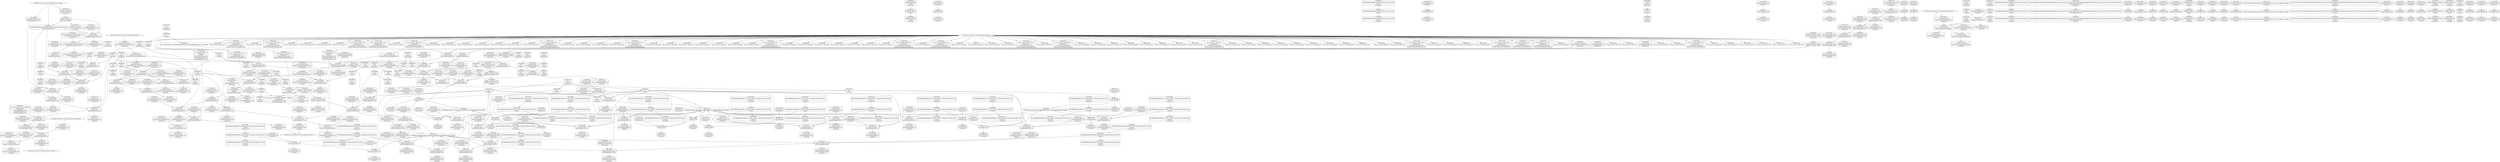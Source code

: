 digraph {
	"CONST[source:0(mediator),value:2(dynamic)][purpose:{subject}]"
	CE0x3e756e0 [shape=record,shape=Mrecord,label="{CE0x3e756e0|i64_1|*Constant*}"]
	CE0x3ed3050 [shape=record,shape=Mrecord,label="{CE0x3ed3050|current_sid:_tmp14|security/selinux/hooks.c,218}"]
	CE0x3e88460 [shape=record,shape=Mrecord,label="{CE0x3e88460|GLOBAL:_ipc_has_perm|*Constant*|*SummSink*}"]
	CE0x3e8aa70 [shape=record,shape=Mrecord,label="{CE0x3e8aa70|current_sid:_tmp2}"]
	CE0x3e88610 [shape=record,shape=Mrecord,label="{CE0x3e88610|ipc_has_perm:_entry|*SummSource*}"]
	CE0x3ec1660 [shape=record,shape=Mrecord,label="{CE0x3ec1660|avc_has_perm:_ssid|Function::avc_has_perm&Arg::ssid::}"]
	CE0x3e846e0 [shape=record,shape=Mrecord,label="{CE0x3e846e0|i64_2|*Constant*}"]
	CE0x3e8a760 [shape=record,shape=Mrecord,label="{CE0x3e8a760|i32_1|*Constant*}"]
	CE0x3ea8c80 [shape=record,shape=Mrecord,label="{CE0x3ea8c80|i8*_getelementptr_inbounds_(_25_x_i8_,_25_x_i8_*_.str3,_i32_0,_i32_0)|*Constant*|*SummSource*}"]
	CE0x3e8e110 [shape=record,shape=Mrecord,label="{CE0x3e8e110|_call_void_mcount()_#3|*SummSink*}"]
	CE0x3e82070 [shape=record,shape=Mrecord,label="{CE0x3e82070|80:_i32,_112:_i8*,_:_CRE_92,96_|*MultipleSource*|security/selinux/hooks.c,5480|Function::selinux_sem_semop&Arg::sma::}"]
	CE0x3e75670 [shape=record,shape=Mrecord,label="{CE0x3e75670|i64*_getelementptr_inbounds_(_2_x_i64_,_2_x_i64_*___llvm_gcov_ctr294,_i64_0,_i64_1)|*Constant*|*SummSink*}"]
	CE0x3e7fe50 [shape=record,shape=Mrecord,label="{CE0x3e7fe50|80:_i32,_112:_i8*,_:_CRE_12,13_}"]
	CE0x3ed36f0 [shape=record,shape=Mrecord,label="{CE0x3ed36f0|i1_true|*Constant*|*SummSource*}"]
	CE0x3e818a0 [shape=record,shape=Mrecord,label="{CE0x3e818a0|selinux_sem_semop:_if.end}"]
	CE0x3ed40b0 [shape=record,shape=Mrecord,label="{CE0x3ed40b0|current_sid:_land.lhs.true2}"]
	CE0x3ebf480 [shape=record,shape=Mrecord,label="{CE0x3ebf480|0:_i16,_4:_i32,_:_CRE_0,2_|*MultipleSource*|*LoadInst*|security/selinux/hooks.c,5131|security/selinux/hooks.c,5131|security/selinux/hooks.c,5136}"]
	CE0x3ebd230 [shape=record,shape=Mrecord,label="{CE0x3ebd230|i64*_getelementptr_inbounds_(_11_x_i64_,_11_x_i64_*___llvm_gcov_ctr125,_i64_0,_i64_10)|*Constant*}"]
	CE0x3ec7770 [shape=record,shape=Mrecord,label="{CE0x3ec7770|current_sid:_tmp20|security/selinux/hooks.c,218|*SummSource*}"]
	CE0x3ec9b50 [shape=record,shape=Mrecord,label="{CE0x3ec9b50|_ret_%struct.task_struct*_%tmp4,_!dbg_!27714|./arch/x86/include/asm/current.h,14|*SummSource*}"]
	CE0x3ed28e0 [shape=record,shape=Mrecord,label="{CE0x3ed28e0|i64*_getelementptr_inbounds_(_11_x_i64_,_11_x_i64_*___llvm_gcov_ctr125,_i64_0,_i64_0)|*Constant*|*SummSink*}"]
	CE0x3e95780 [shape=record,shape=Mrecord,label="{CE0x3e95780|selinux_sem_semop:_tmp6|security/selinux/hooks.c,5476}"]
	CE0x3ecc6b0 [shape=record,shape=Mrecord,label="{CE0x3ecc6b0|current_sid:_cred|security/selinux/hooks.c,218|*SummSink*}"]
	CE0x3e8c380 [shape=record,shape=Mrecord,label="{CE0x3e8c380|current_sid:_tmp1}"]
	CE0x3e73430 [shape=record,shape=Mrecord,label="{CE0x3e73430|selinux_sem_semop:_tmp1|*SummSource*}"]
	CE0x3e91d90 [shape=record,shape=Mrecord,label="{CE0x3e91d90|selinux_sem_semop:_tmp10|security/selinux/hooks.c,5480|*SummSink*}"]
	CE0x3e85f20 [shape=record,shape=Mrecord,label="{CE0x3e85f20|80:_i32,_112:_i8*,_:_CRE_69,70_}"]
	CE0x3e878e0 [shape=record,shape=Mrecord,label="{CE0x3e878e0|_ret_i32_%call,_!dbg_!27725|security/selinux/hooks.c,5480|*SummSource*}"]
	CE0x3e7c290 [shape=record,shape=Mrecord,label="{CE0x3e7c290|selinux_sem_semop:_tmp9|security/selinux/hooks.c,5478|*SummSource*}"]
	CE0x374a0b0 [shape=record,shape=Mrecord,label="{CE0x374a0b0|i64_0|*Constant*|*SummSink*}"]
	CE0x3ec3890 [shape=record,shape=Mrecord,label="{CE0x3ec3890|i8_1|*Constant*}"]
	CE0x3e8a050 [shape=record,shape=Mrecord,label="{CE0x3e8a050|ipc_has_perm:_tmp2}"]
	CE0x3e93290 [shape=record,shape=Mrecord,label="{CE0x3e93290|80:_i32,_112:_i8*,_:_CRE_21,22_}"]
	CE0x3e89230 [shape=record,shape=Mrecord,label="{CE0x3e89230|_ret_i32_%call2,_!dbg_!27728|security/selinux/hooks.c,5136|*SummSource*}"]
	CE0x3e89980 [shape=record,shape=Mrecord,label="{CE0x3e89980|current_sid:_tobool|security/selinux/hooks.c,218|*SummSource*}"]
	CE0x3e76450 [shape=record,shape=Mrecord,label="{CE0x3e76450|80:_i32,_112:_i8*,_:_CRE_5,6_}"]
	CE0x3e90a40 [shape=record,shape=Mrecord,label="{CE0x3e90a40|80:_i32,_112:_i8*,_:_CRE_53,54_}"]
	CE0x3ecee60 [shape=record,shape=Mrecord,label="{CE0x3ecee60|i64_5|*Constant*|*SummSource*}"]
	CE0x3e72f80 [shape=record,shape=Mrecord,label="{CE0x3e72f80|selinux_sem_semop:_tmp5|security/selinux/hooks.c,5475|*SummSource*}"]
	CE0x3ecbba0 [shape=record,shape=Mrecord,label="{CE0x3ecbba0|get_current:_bb|*SummSink*}"]
	CE0x3e9a990 [shape=record,shape=Mrecord,label="{CE0x3e9a990|80:_i32,_112:_i8*,_:_CRE_62,63_}"]
	CE0x3ebbfc0 [shape=record,shape=Mrecord,label="{CE0x3ebbfc0|i64*_getelementptr_inbounds_(_11_x_i64_,_11_x_i64_*___llvm_gcov_ctr125,_i64_0,_i64_9)|*Constant*|*SummSource*}"]
	CE0x3ecd020 [shape=record,shape=Mrecord,label="{CE0x3ecd020|i32_22|*Constant*}"]
	CE0x3e90450 [shape=record,shape=Mrecord,label="{CE0x3e90450|80:_i32,_112:_i8*,_:_CRE_48,49_}"]
	CE0x3e897b0 [shape=record,shape=Mrecord,label="{CE0x3e897b0|ipc_has_perm:_bb|*SummSource*}"]
	CE0x3ea02a0 [shape=record,shape=Mrecord,label="{CE0x3ea02a0|0:_i8,_8:_i32,_24:_%struct.selinux_audit_data*,_:_SCMRE_0,1_|*MultipleSource*|security/selinux/hooks.c,5133|security/selinux/hooks.c, 5128}"]
	CE0x3ed2130 [shape=record,shape=Mrecord,label="{CE0x3ed2130|current_sid:_tmp1|*SummSource*}"]
	CE0x3e84b40 [shape=record,shape=Mrecord,label="{CE0x3e84b40|i32_3|*Constant*}"]
	CE0x3e8f1a0 [shape=record,shape=Mrecord,label="{CE0x3e8f1a0|i64*_getelementptr_inbounds_(_11_x_i64_,_11_x_i64_*___llvm_gcov_ctr125,_i64_0,_i64_1)|*Constant*}"]
	CE0x3e9aac0 [shape=record,shape=Mrecord,label="{CE0x3e9aac0|80:_i32,_112:_i8*,_:_CRE_63,64_}"]
	CE0x3e9f830 [shape=record,shape=Mrecord,label="{CE0x3e9f830|ipc_has_perm:_tmp5|security/selinux/hooks.c,5131|*SummSource*}"]
	CE0x3ecb030 [shape=record,shape=Mrecord,label="{CE0x3ecb030|i64*_getelementptr_inbounds_(_2_x_i64_,_2_x_i64_*___llvm_gcov_ctr98,_i64_0,_i64_0)|*Constant*}"]
	CE0x3e934c0 [shape=record,shape=Mrecord,label="{CE0x3e934c0|80:_i32,_112:_i8*,_:_CRE_23,24_}"]
	CE0x3e9a4d0 [shape=record,shape=Mrecord,label="{CE0x3e9a4d0|80:_i32,_112:_i8*,_:_CRE_58,59_}"]
	CE0x3ecd590 [shape=record,shape=Mrecord,label="{CE0x3ecd590|current_sid:_security|security/selinux/hooks.c,218|*SummSink*}"]
	CE0x3e7dde0 [shape=record,shape=Mrecord,label="{CE0x3e7dde0|current_sid:_tmp7|security/selinux/hooks.c,218|*SummSource*}"]
	CE0x3e80560 [shape=record,shape=Mrecord,label="{CE0x3e80560|selinux_sem_semop:_tmp11|security/selinux/hooks.c,5480|*SummSink*}"]
	CE0x3ebb040 [shape=record,shape=Mrecord,label="{CE0x3ebb040|current_sid:_tmp15|security/selinux/hooks.c,218|*SummSink*}"]
	CE0x3e6d7b0 [shape=record,shape=Mrecord,label="{CE0x3e6d7b0|GLOBAL:___llvm_gcov_ctr125|Global_var:__llvm_gcov_ctr125|*SummSource*}"]
	CE0x3ea8d10 [shape=record,shape=Mrecord,label="{CE0x3ea8d10|i8*_getelementptr_inbounds_(_25_x_i8_,_25_x_i8_*_.str3,_i32_0,_i32_0)|*Constant*|*SummSink*}"]
	CE0x3e9e7d0 [shape=record,shape=Mrecord,label="{CE0x3e9e7d0|ipc_has_perm:_security|security/selinux/hooks.c,5131|*SummSink*}"]
	CE0x3eee1f0 [shape=record,shape=Mrecord,label="{CE0x3eee1f0|get_current:_tmp4|./arch/x86/include/asm/current.h,14|*SummSource*}"]
	CE0x5b06b00 [shape=record,shape=Mrecord,label="{CE0x5b06b00|selinux_sem_semop:_tmp3|security/selinux/hooks.c,5475|*SummSource*}"]
	CE0x3e9ee50 [shape=record,shape=Mrecord,label="{CE0x3e9ee50|ipc_has_perm:_type|security/selinux/hooks.c,5133|*SummSink*}"]
	CE0x3e83960 [shape=record,shape=Mrecord,label="{CE0x3e83960|80:_i32,_112:_i8*,_:_CRE_40,41_}"]
	CE0x3ec3b80 [shape=record,shape=Mrecord,label="{CE0x3ec3b80|i8_1|*Constant*|*SummSink*}"]
	CE0x3e9fab0 [shape=record,shape=Mrecord,label="{CE0x3e9fab0|ipc_has_perm:_tmp5|security/selinux/hooks.c,5131|*SummSink*}"]
	CE0x3e74680 [shape=record,shape=Mrecord,label="{CE0x3e74680|80:_i32,_112:_i8*,_:_CRE_160,168_|*MultipleSource*|security/selinux/hooks.c,5480|Function::selinux_sem_semop&Arg::sma::}"]
	CE0x3ec9d30 [shape=record,shape=Mrecord,label="{CE0x3ec9d30|_ret_%struct.task_struct*_%tmp4,_!dbg_!27714|./arch/x86/include/asm/current.h,14|*SummSink*}"]
	CE0x3e76240 [shape=record,shape=Mrecord,label="{CE0x3e76240|80:_i32,_112:_i8*,_:_CRE_3,4_}"]
	CE0x3e91950 [shape=record,shape=Mrecord,label="{CE0x3e91950|i64*_getelementptr_inbounds_(_6_x_i64_,_6_x_i64_*___llvm_gcov_ctr323,_i64_0,_i64_5)|*Constant*}"]
	CE0x3e83a90 [shape=record,shape=Mrecord,label="{CE0x3e83a90|80:_i32,_112:_i8*,_:_CRE_41,42_}"]
	CE0x3ebafd0 [shape=record,shape=Mrecord,label="{CE0x3ebafd0|current_sid:_tmp15|security/selinux/hooks.c,218|*SummSource*}"]
	CE0x3ea2770 [shape=record,shape=Mrecord,label="{CE0x3ea2770|COLLAPSED:_GCMRE___llvm_gcov_ctr125_internal_global_11_x_i64_zeroinitializer:_elem_0:default:}"]
	CE0x3ececc0 [shape=record,shape=Mrecord,label="{CE0x3ececc0|i64_4|*Constant*|*SummSink*}"]
	CE0x3ed2350 [shape=record,shape=Mrecord,label="{CE0x3ed2350|current_sid:_tmp1|*SummSink*}"]
	"CONST[source:0(mediator),value:0(static)][purpose:{operation}]"
	CE0x3e8b930 [shape=record,shape=Mrecord,label="{CE0x3e8b930|ipc_has_perm:_ad|security/selinux/hooks.c, 5128|*SummSink*}"]
	CE0x3f08260 [shape=record,shape=Mrecord,label="{CE0x3f08260|get_current:_tmp}"]
	CE0x3ebbab0 [shape=record,shape=Mrecord,label="{CE0x3ebbab0|i8*_getelementptr_inbounds_(_45_x_i8_,_45_x_i8_*_.str12,_i32_0,_i32_0)|*Constant*|*SummSource*}"]
	CE0x3e814b0 [shape=record,shape=Mrecord,label="{CE0x3e814b0|selinux_sem_semop:_if.end|*SummSource*}"]
	CE0x3ec1af0 [shape=record,shape=Mrecord,label="{CE0x3ec1af0|avc_has_perm:_tsid|Function::avc_has_perm&Arg::tsid::|*SummSource*}"]
	CE0x522d880 [shape=record,shape=Mrecord,label="{CE0x522d880|selinux_sem_semop:_tmp2|security/selinux/hooks.c,5475}"]
	CE0x3ec34f0 [shape=record,shape=Mrecord,label="{CE0x3ec34f0|current_sid:_tmp16|security/selinux/hooks.c,218|*SummSource*}"]
	CE0x3e8acb0 [shape=record,shape=Mrecord,label="{CE0x3e8acb0|current_sid:_call|security/selinux/hooks.c,218}"]
	CE0x3ea82b0 [shape=record,shape=Mrecord,label="{CE0x3ea82b0|_call_void_lockdep_rcu_suspicious(i8*_getelementptr_inbounds_(_25_x_i8_,_25_x_i8_*_.str3,_i32_0,_i32_0),_i32_218,_i8*_getelementptr_inbounds_(_45_x_i8_,_45_x_i8_*_.str12,_i32_0,_i32_0))_#10,_!dbg_!27727|security/selinux/hooks.c,218|*SummSource*}"]
	CE0x3ecc9f0 [shape=record,shape=Mrecord,label="{CE0x3ecc9f0|COLLAPSED:_GCMRE_current_task_external_global_%struct.task_struct*:_elem_0::|security/selinux/hooks.c,218}"]
	CE0x3e86510 [shape=record,shape=Mrecord,label="{CE0x3e86510|80:_i32,_112:_i8*,_:_CRE_80,84_|*MultipleSource*|security/selinux/hooks.c,5480|Function::selinux_sem_semop&Arg::sma::}"]
	CE0x39114e0 [shape=record,shape=Mrecord,label="{CE0x39114e0|i32_48|*Constant*|*SummSource*}"]
	CE0x3e90910 [shape=record,shape=Mrecord,label="{CE0x3e90910|80:_i32,_112:_i8*,_:_CRE_52,53_}"]
	CE0x3e80d20 [shape=record,shape=Mrecord,label="{CE0x3e80d20|get_current:_tmp1|*SummSource*}"]
	CE0x3e6dd20 [shape=record,shape=Mrecord,label="{CE0x3e6dd20|_ret_i32_%tmp24,_!dbg_!27742|security/selinux/hooks.c,220|*SummSource*}"]
	CE0x3e85590 [shape=record,shape=Mrecord,label="{CE0x3e85590|current_sid:_if.end}"]
	CE0x3e6d8e0 [shape=record,shape=Mrecord,label="{CE0x3e6d8e0|GLOBAL:___llvm_gcov_ctr125|Global_var:__llvm_gcov_ctr125|*SummSink*}"]
	CE0x3e783b0 [shape=record,shape=Mrecord,label="{CE0x3e783b0|selinux_sem_semop:_if.then|*SummSink*}"]
	CE0x3e8c830 [shape=record,shape=Mrecord,label="{CE0x3e8c830|current_sid:_entry|*SummSource*}"]
	CE0x3ece590 [shape=record,shape=Mrecord,label="{CE0x3ece590|current_sid:_do.end|*SummSource*}"]
	CE0x3e73850 [shape=record,shape=Mrecord,label="{CE0x3e73850|selinux_sem_semop:_if.else|*SummSink*}"]
	CE0x3e96e20 [shape=record,shape=Mrecord,label="{CE0x3e96e20|80:_i32,_112:_i8*,_:_CRE_10,11_}"]
	CE0x3e84bb0 [shape=record,shape=Mrecord,label="{CE0x3e84bb0|i32_3|*Constant*|*SummSource*}"]
	CE0x3e74480 [shape=record,shape=Mrecord,label="{CE0x3e74480|80:_i32,_112:_i8*,_:_CRE_152,160_|*MultipleSource*|security/selinux/hooks.c,5480|Function::selinux_sem_semop&Arg::sma::}"]
	CE0x3e8b3a0 [shape=record,shape=Mrecord,label="{CE0x3e8b3a0|GLOBAL:_current_sid.__warned|Global_var:current_sid.__warned|*SummSource*}"]
	CE0x3eceb50 [shape=record,shape=Mrecord,label="{CE0x3eceb50|i64_4|*Constant*|*SummSource*}"]
	CE0x522d980 [shape=record,shape=Mrecord,label="{CE0x522d980|selinux_sem_semop:_tmp2|security/selinux/hooks.c,5475|*SummSource*}"]
	CE0x3e86810 [shape=record,shape=Mrecord,label="{CE0x3e86810|80:_i32,_112:_i8*,_:_CRE_84,88_|*MultipleSource*|security/selinux/hooks.c,5480|Function::selinux_sem_semop&Arg::sma::}"]
	CE0x3e9b8f0 [shape=record,shape=Mrecord,label="{CE0x3e9b8f0|ipc_has_perm:_tmp|*SummSink*}"]
	CE0x3e9d9d0 [shape=record,shape=Mrecord,label="{CE0x3e9d9d0|GLOBAL:_get_current|*Constant*|*SummSource*}"]
	CE0x3e7e8f0 [shape=record,shape=Mrecord,label="{CE0x3e7e8f0|selinux_sem_semop:_tmp4|security/selinux/hooks.c,5475|*SummSource*}"]
	CE0x3ec61f0 [shape=record,shape=Mrecord,label="{CE0x3ec61f0|current_sid:_tmp11|security/selinux/hooks.c,218|*SummSink*}"]
	CE0x3e9e500 [shape=record,shape=Mrecord,label="{CE0x3e9e500|i64*_getelementptr_inbounds_(_11_x_i64_,_11_x_i64_*___llvm_gcov_ctr125,_i64_0,_i64_0)|*Constant*}"]
	CE0x3ebaf60 [shape=record,shape=Mrecord,label="{CE0x3ebaf60|current_sid:_tmp15|security/selinux/hooks.c,218}"]
	CE0x3ec1700 [shape=record,shape=Mrecord,label="{CE0x3ec1700|avc_has_perm:_ssid|Function::avc_has_perm&Arg::ssid::|*SummSource*}"]
	CE0x3e96570 [shape=record,shape=Mrecord,label="{CE0x3e96570|current_sid:_tmp8|security/selinux/hooks.c,218|*SummSource*}"]
	CE0x3ec3660 [shape=record,shape=Mrecord,label="{CE0x3ec3660|current_sid:_tmp16|security/selinux/hooks.c,218|*SummSink*}"]
	CE0x3e863e0 [shape=record,shape=Mrecord,label="{CE0x3e863e0|80:_i32,_112:_i8*,_:_CRE_76,80_|*MultipleSource*|security/selinux/hooks.c,5480|Function::selinux_sem_semop&Arg::sma::}"]
	CE0x3ebf410 [shape=record,shape=Mrecord,label="{CE0x3ebf410|avc_has_perm:_entry}"]
	CE0x3ec2e80 [shape=record,shape=Mrecord,label="{CE0x3ec2e80|_ret_i32_%retval.0,_!dbg_!27728|security/selinux/avc.c,775|*SummSink*}"]
	CE0x3e79b50 [shape=record,shape=Mrecord,label="{CE0x3e79b50|_call_void_mcount()_#3}"]
	CE0x3ebc150 [shape=record,shape=Mrecord,label="{CE0x3ebc150|i64*_getelementptr_inbounds_(_11_x_i64_,_11_x_i64_*___llvm_gcov_ctr125,_i64_0,_i64_9)|*Constant*|*SummSink*}"]
	"CONST[source:2(external),value:2(dynamic)][purpose:{subject}]"
	CE0x3e9dd30 [shape=record,shape=Mrecord,label="{CE0x3e9dd30|get_current:_entry|*SummSource*}"]
	CE0x3ebe220 [shape=record,shape=Mrecord,label="{CE0x3ebe220|ipc_has_perm:_u|security/selinux/hooks.c,5134}"]
	CE0x3e852c0 [shape=record,shape=Mrecord,label="{CE0x3e852c0|ipc_has_perm:_tmp6|*LoadInst*|security/selinux/hooks.c,5134|*SummSource*}"]
	CE0x3ec2530 [shape=record,shape=Mrecord,label="{CE0x3ec2530|avc_has_perm:_requested|Function::avc_has_perm&Arg::requested::|*SummSource*}"]
	CE0x3ecefd0 [shape=record,shape=Mrecord,label="{CE0x3ecefd0|current_sid:_tmp9|security/selinux/hooks.c,218}"]
	CE0x3e85cc0 [shape=record,shape=Mrecord,label="{CE0x3e85cc0|80:_i32,_112:_i8*,_:_CRE_67,68_}"]
	CE0x3e72a00 [shape=record,shape=Mrecord,label="{CE0x3e72a00|selinux_sem_semop:_if.then|*SummSource*}"]
	CE0x3e879f0 [shape=record,shape=Mrecord,label="{CE0x3e879f0|_ret_i32_%call,_!dbg_!27725|security/selinux/hooks.c,5480|*SummSink*}"]
	CE0x3ec2ae0 [shape=record,shape=Mrecord,label="{CE0x3ec2ae0|avc_has_perm:_auditdata|Function::avc_has_perm&Arg::auditdata::|*SummSink*}"]
	CE0x3e91210 [shape=record,shape=Mrecord,label="{CE0x3e91210|80:_i32,_112:_i8*,_:_CRE_17,18_}"]
	CE0x3e7f1e0 [shape=record,shape=Mrecord,label="{CE0x3e7f1e0|80:_i32,_112:_i8*,_:_CRE_26,27_}"]
	CE0x3e9ad20 [shape=record,shape=Mrecord,label="{CE0x3e9ad20|80:_i32,_112:_i8*,_:_CRE_65,66_}"]
	CE0x3ebb9f0 [shape=record,shape=Mrecord,label="{CE0x3ebb9f0|i8*_getelementptr_inbounds_(_45_x_i8_,_45_x_i8_*_.str12,_i32_0,_i32_0)|*Constant*}"]
	CE0x3ec9f30 [shape=record,shape=Mrecord,label="{CE0x3ec9f30|current_sid:_tmp23|security/selinux/hooks.c,218|*SummSource*}"]
	CE0x3f0ad10 [shape=record,shape=Mrecord,label="{CE0x3f0ad10|COLLAPSED:_GCMRE___llvm_gcov_ctr98_internal_global_2_x_i64_zeroinitializer:_elem_0:default:}"]
	CE0x3e7df10 [shape=record,shape=Mrecord,label="{CE0x3e7df10|current_sid:_tmp7|security/selinux/hooks.c,218|*SummSink*}"]
	CE0x3e78820 [shape=record,shape=Mrecord,label="{CE0x3e78820|selinux_sem_semop:_tmp1}"]
	CE0x3e81140 [shape=record,shape=Mrecord,label="{CE0x3e81140|i64*_getelementptr_inbounds_(_2_x_i64_,_2_x_i64_*___llvm_gcov_ctr98,_i64_0,_i64_1)|*Constant*|*SummSink*}"]
	CE0x3ebf5b0 [shape=record,shape=Mrecord,label="{CE0x3ebf5b0|0:_i16,_4:_i32,_:_CRE_4,8_|*MultipleSource*|*LoadInst*|security/selinux/hooks.c,5131|security/selinux/hooks.c,5131|security/selinux/hooks.c,5136}"]
	CE0x3e83f50 [shape=record,shape=Mrecord,label="{CE0x3e83f50|80:_i32,_112:_i8*,_:_CRE_45,46_}"]
	CE0x3e811b0 [shape=record,shape=Mrecord,label="{CE0x3e811b0|i64_1|*Constant*}"]
	CE0x3ebc880 [shape=record,shape=Mrecord,label="{CE0x3ebc880|current_sid:_tmp19|security/selinux/hooks.c,218|*SummSource*}"]
	CE0x3ecb460 [shape=record,shape=Mrecord,label="{CE0x3ecb460|current_sid:_tmp24|security/selinux/hooks.c,220}"]
	CE0x3eca9e0 [shape=record,shape=Mrecord,label="{CE0x3eca9e0|i64*_getelementptr_inbounds_(_2_x_i64_,_2_x_i64_*___llvm_gcov_ctr98,_i64_0,_i64_0)|*Constant*|*SummSink*}"]
	CE0x3e7ee00 [shape=record,shape=Mrecord,label="{CE0x3e7ee00|selinux_sem_semop:_alter|Function::selinux_sem_semop&Arg::alter::}"]
	CE0x3e9b500 [shape=record,shape=Mrecord,label="{CE0x3e9b500|selinux_sem_semop:_sem_perm|security/selinux/hooks.c,5480|*SummSink*}"]
	CE0x3e88f70 [shape=record,shape=Mrecord,label="{CE0x3e88f70|ipc_has_perm:_bb|*SummSink*}"]
	CE0x3e8b4d0 [shape=record,shape=Mrecord,label="{CE0x3e8b4d0|GLOBAL:_current_sid.__warned|Global_var:current_sid.__warned|*SummSink*}"]
	CE0x3ebc5f0 [shape=record,shape=Mrecord,label="{CE0x3ebc5f0|current_sid:_tmp17|security/selinux/hooks.c,218|*SummSink*}"]
	CE0x3ec6ef0 [shape=record,shape=Mrecord,label="{CE0x3ec6ef0|current_sid:_land.lhs.true}"]
	CE0x3ebe830 [shape=record,shape=Mrecord,label="{CE0x3ebe830|ipc_has_perm:_ipc_id|security/selinux/hooks.c,5134}"]
	CE0x3e8b670 [shape=record,shape=Mrecord,label="{CE0x3e8b670|i32_1|*Constant*|*SummSink*}"]
	CE0x3ed17d0 [shape=record,shape=Mrecord,label="{CE0x3ed17d0|current_sid:_tmp4|security/selinux/hooks.c,218|*SummSource*}"]
	CE0x3e74850 [shape=record,shape=Mrecord,label="{CE0x3e74850|80:_i32,_112:_i8*,_:_CRE_168,176_|*MultipleSource*|security/selinux/hooks.c,5480|Function::selinux_sem_semop&Arg::sma::}"]
	CE0x3e9a140 [shape=record,shape=Mrecord,label="{CE0x3e9a140|80:_i32,_112:_i8*,_:_CRE_55,56_}"]
	CE0x3e922f0 [shape=record,shape=Mrecord,label="{CE0x3e922f0|i64*_getelementptr_inbounds_(_6_x_i64_,_6_x_i64_*___llvm_gcov_ctr323,_i64_0,_i64_5)|*Constant*|*SummSink*}"]
	CE0x3e8dc50 [shape=record,shape=Mrecord,label="{CE0x3e8dc50|selinux_sem_semop:_alter|Function::selinux_sem_semop&Arg::alter::|*SummSource*}"]
	CE0x3e88810 [shape=record,shape=Mrecord,label="{CE0x3e88810|ipc_has_perm:_perms|Function::ipc_has_perm&Arg::perms::}"]
	CE0x3ee1a00 [shape=record,shape=Mrecord,label="{CE0x3ee1a00|%struct.task_struct*_(%struct.task_struct**)*_asm_movq_%gs:$_1:P_,$0_,_r,im,_dirflag_,_fpsr_,_flags_|*SummSink*}"]
	CE0x3ea8350 [shape=record,shape=Mrecord,label="{CE0x3ea8350|_call_void_lockdep_rcu_suspicious(i8*_getelementptr_inbounds_(_25_x_i8_,_25_x_i8_*_.str3,_i32_0,_i32_0),_i32_218,_i8*_getelementptr_inbounds_(_45_x_i8_,_45_x_i8_*_.str12,_i32_0,_i32_0))_#10,_!dbg_!27727|security/selinux/hooks.c,218|*SummSink*}"]
	CE0x3ef42d0 [shape=record,shape=Mrecord,label="{CE0x3ef42d0|i64*_getelementptr_inbounds_(_2_x_i64_,_2_x_i64_*___llvm_gcov_ctr98,_i64_0,_i64_0)|*Constant*|*SummSource*}"]
	CE0x3e93ea0 [shape=record,shape=Mrecord,label="{CE0x3e93ea0|selinux_sem_semop:_tmp6|security/selinux/hooks.c,5476|*SummSink*}"]
	CE0x3e91fe0 [shape=record,shape=Mrecord,label="{CE0x3e91fe0|i32_48|*Constant*}"]
	CE0x3ecf860 [shape=record,shape=Mrecord,label="{CE0x3ecf860|current_sid:_tmp6|security/selinux/hooks.c,218|*SummSink*}"]
	CE0x3e9b320 [shape=record,shape=Mrecord,label="{CE0x3e9b320|selinux_sem_semop:_sem_perm|security/selinux/hooks.c,5480|*SummSource*}"]
	CE0x3e84750 [shape=record,shape=Mrecord,label="{CE0x3e84750|current_sid:_tmp4|security/selinux/hooks.c,218}"]
	CE0x3ece770 [shape=record,shape=Mrecord,label="{CE0x3ece770|get_current:_tmp2|*SummSink*}"]
	CE0x3ec4170 [shape=record,shape=Mrecord,label="{CE0x3ec4170|current_sid:_tmp10|security/selinux/hooks.c,218}"]
	CE0x3e8df20 [shape=record,shape=Mrecord,label="{CE0x3e8df20|_call_void_mcount()_#3}"]
	CE0x3e7ff80 [shape=record,shape=Mrecord,label="{CE0x3e7ff80|80:_i32,_112:_i8*,_:_CRE_13,14_}"]
	CE0x3ebd5a0 [shape=record,shape=Mrecord,label="{CE0x3ebd5a0|current_sid:_tmp19|security/selinux/hooks.c,218|*SummSink*}"]
	CE0x3ed3860 [shape=record,shape=Mrecord,label="{CE0x3ed3860|i1_true|*Constant*|*SummSink*}"]
	CE0x3e88df0 [shape=record,shape=Mrecord,label="{CE0x3e88df0|ipc_has_perm:_perms|Function::ipc_has_perm&Arg::perms::|*SummSink*}"]
	CE0x3e906b0 [shape=record,shape=Mrecord,label="{CE0x3e906b0|80:_i32,_112:_i8*,_:_CRE_50,51_}"]
	CE0x3e7cde0 [shape=record,shape=Mrecord,label="{CE0x3e7cde0|selinux_sem_semop:_tmp8|security/selinux/hooks.c,5478|*SummSource*}"]
	CE0x3e7db50 [shape=record,shape=Mrecord,label="{CE0x3e7db50|i64*_getelementptr_inbounds_(_2_x_i64_,_2_x_i64_*___llvm_gcov_ctr294,_i64_0,_i64_0)|*Constant*|*SummSource*}"]
	CE0x3e81040 [shape=record,shape=Mrecord,label="{CE0x3e81040|i64*_getelementptr_inbounds_(_6_x_i64_,_6_x_i64_*___llvm_gcov_ctr323,_i64_0,_i64_0)|*Constant*|*SummSource*}"]
	CE0x3e9a3a0 [shape=record,shape=Mrecord,label="{CE0x3e9a3a0|80:_i32,_112:_i8*,_:_CRE_57,58_}"]
	CE0x3ec6650 [shape=record,shape=Mrecord,label="{CE0x3ec6650|current_sid:_tmp12|security/selinux/hooks.c,218|*SummSink*}"]
	CE0x3ebaaf0 [shape=record,shape=Mrecord,label="{CE0x3ebaaf0|i64*_getelementptr_inbounds_(_11_x_i64_,_11_x_i64_*___llvm_gcov_ctr125,_i64_0,_i64_8)|*Constant*}"]
	CE0x3e831e0 [shape=record,shape=Mrecord,label="{CE0x3e831e0|selinux_sem_semop:_sma|Function::selinux_sem_semop&Arg::sma::|*SummSink*}"]
	CE0x3ebc580 [shape=record,shape=Mrecord,label="{CE0x3ebc580|current_sid:_tmp17|security/selinux/hooks.c,218|*SummSource*}"]
	CE0x3e9a270 [shape=record,shape=Mrecord,label="{CE0x3e9a270|80:_i32,_112:_i8*,_:_CRE_56,57_}"]
	CE0x3ec2810 [shape=record,shape=Mrecord,label="{CE0x3ec2810|avc_has_perm:_auditdata|Function::avc_has_perm&Arg::auditdata::}"]
	CE0x3ebc1c0 [shape=record,shape=Mrecord,label="{CE0x3ebc1c0|current_sid:_tmp17|security/selinux/hooks.c,218}"]
	CE0x3e75300 [shape=record,shape=Mrecord,label="{CE0x3e75300|selinux_sem_semop:_call|security/selinux/hooks.c,5480|*SummSource*}"]
	CE0x3e7ea20 [shape=record,shape=Mrecord,label="{CE0x3e7ea20|selinux_sem_semop:_tmp7|security/selinux/hooks.c,5476}"]
	CE0x3e96720 [shape=record,shape=Mrecord,label="{CE0x3e96720|ipc_has_perm:_tmp3|*SummSource*}"]
	CE0x3ea9bb0 [shape=record,shape=Mrecord,label="{CE0x3ea9bb0|get_current:_tmp3}"]
	CE0x3e7b4f0 [shape=record,shape=Mrecord,label="{CE0x3e7b4f0|i64_2|*Constant*|*SummSink*}"]
	CE0x3e91340 [shape=record,shape=Mrecord,label="{CE0x3e91340|80:_i32,_112:_i8*,_:_CRE_18,19_}"]
	CE0x3ebffb0 [shape=record,shape=Mrecord,label="{CE0x3ebffb0|ipc_has_perm:_sclass|security/selinux/hooks.c,5136|*SummSink*}"]
	CE0x3e92050 [shape=record,shape=Mrecord,label="{CE0x3e92050|i32_16|*Constant*|*SummSource*}"]
	CE0x3ecb990 [shape=record,shape=Mrecord,label="{CE0x3ecb990|get_current:_bb}"]
	CE0x3e70cb0 [shape=record,shape=Mrecord,label="{CE0x3e70cb0|COLLAPSED:_GCMRE___llvm_gcov_ctr323_internal_global_6_x_i64_zeroinitializer:_elem_0:default:}"]
	CE0x3e98ac0 [shape=record,shape=Mrecord,label="{CE0x3e98ac0|i64*_getelementptr_inbounds_(_6_x_i64_,_6_x_i64_*___llvm_gcov_ctr323,_i64_0,_i64_4)|*Constant*|*SummSource*}"]
	CE0x3ebabb0 [shape=record,shape=Mrecord,label="{CE0x3ebabb0|i64*_getelementptr_inbounds_(_11_x_i64_,_11_x_i64_*___llvm_gcov_ctr125,_i64_0,_i64_8)|*Constant*|*SummSource*}"]
	CE0x3e886f0 [shape=record,shape=Mrecord,label="{CE0x3e886f0|ipc_has_perm:_entry|*SummSink*}"]
	CE0x3e8ba80 [shape=record,shape=Mrecord,label="{CE0x3e8ba80|current_sid:_call|security/selinux/hooks.c,218|*SummSource*}"]
	CE0x3e9d440 [shape=record,shape=Mrecord,label="{CE0x3e9d440|current_sid:_call4|security/selinux/hooks.c,218|*SummSource*}"]
	CE0x3ec4820 [shape=record,shape=Mrecord,label="{CE0x3ec4820|current_sid:_tmp11|security/selinux/hooks.c,218|*SummSource*}"]
	CE0x3ec11a0 [shape=record,shape=Mrecord,label="{CE0x3ec11a0|avc_has_perm:_entry|*SummSink*}"]
	CE0x3ea20c0 [shape=record,shape=Mrecord,label="{CE0x3ea20c0|current_sid:_tmp3}"]
	CE0x3e7c120 [shape=record,shape=Mrecord,label="{CE0x3e7c120|selinux_sem_semop:_tmp9|security/selinux/hooks.c,5478}"]
	CE0x3ecc310 [shape=record,shape=Mrecord,label="{CE0x3ecc310|i32_78|*Constant*|*SummSink*}"]
	CE0x3e910e0 [shape=record,shape=Mrecord,label="{CE0x3e910e0|80:_i32,_112:_i8*,_:_CRE_16,17_}"]
	CE0x3ee10f0 [shape=record,shape=Mrecord,label="{CE0x3ee10f0|get_current:_tmp4|./arch/x86/include/asm/current.h,14}"]
	CE0x3ec0ac0 [shape=record,shape=Mrecord,label="{CE0x3ec0ac0|i32_(i32,_i32,_i16,_i32,_%struct.common_audit_data*)*_bitcast_(i32_(i32,_i32,_i16,_i32,_%struct.common_audit_data.495*)*_avc_has_perm_to_i32_(i32,_i32,_i16,_i32,_%struct.common_audit_data*)*)|*Constant*}"]
	CE0x3ec68e0 [shape=record,shape=Mrecord,label="{CE0x3ec68e0|i64*_getelementptr_inbounds_(_11_x_i64_,_11_x_i64_*___llvm_gcov_ctr125,_i64_0,_i64_6)|*Constant*}"]
	CE0x3ecf0d0 [shape=record,shape=Mrecord,label="{CE0x3ecf0d0|current_sid:_tmp9|security/selinux/hooks.c,218|*SummSource*}"]
	CE0x3eca640 [shape=record,shape=Mrecord,label="{CE0x3eca640|current_sid:_sid|security/selinux/hooks.c,220}"]
	CE0x3e862b0 [shape=record,shape=Mrecord,label="{CE0x3e862b0|80:_i32,_112:_i8*,_:_CRE_72,73_|*MultipleSource*|security/selinux/hooks.c,5480|Function::selinux_sem_semop&Arg::sma::}"]
	CE0x3e857a0 [shape=record,shape=Mrecord,label="{CE0x3e857a0|current_sid:_if.end|*SummSource*}"]
	CE0x3e84dc0 [shape=record,shape=Mrecord,label="{CE0x3e84dc0|ipc_has_perm:_key|security/selinux/hooks.c,5134}"]
	CE0x3ecef30 [shape=record,shape=Mrecord,label="{CE0x3ecef30|i64_5|*Constant*|*SummSink*}"]
	CE0x3ec4430 [shape=record,shape=Mrecord,label="{CE0x3ec4430|current_sid:_tmp10|security/selinux/hooks.c,218|*SummSink*}"]
	CE0x3ec6360 [shape=record,shape=Mrecord,label="{CE0x3ec6360|current_sid:_tmp12|security/selinux/hooks.c,218}"]
	CE0x3e97e60 [shape=record,shape=Mrecord,label="{CE0x3e97e60|80:_i32,_112:_i8*,_:_CRE_36,37_}"]
	CE0x3e8c2a0 [shape=record,shape=Mrecord,label="{CE0x3e8c2a0|i64*_getelementptr_inbounds_(_11_x_i64_,_11_x_i64_*___llvm_gcov_ctr125,_i64_0,_i64_1)|*Constant*|*SummSink*}"]
	CE0x3ebca20 [shape=record,shape=Mrecord,label="{CE0x3ebca20|current_sid:_tmp18|security/selinux/hooks.c,218}"]
	CE0x3e916a0 [shape=record,shape=Mrecord,label="{CE0x3e916a0|selinux_sem_semop:_perms.0|*SummSource*}"]
	CE0x3e917c0 [shape=record,shape=Mrecord,label="{CE0x3e917c0|selinux_sem_semop:_perms.0|*SummSink*}"]
	CE0x3e9de10 [shape=record,shape=Mrecord,label="{CE0x3e9de10|get_current:_entry|*SummSink*}"]
	CE0x3ea0040 [shape=record,shape=Mrecord,label="{CE0x3ea0040|ipc_has_perm:_type|security/selinux/hooks.c,5133|*SummSource*}"]
	CE0x3e9c200 [shape=record,shape=Mrecord,label="{CE0x3e9c200|ipc_has_perm:_tmp2|*SummSink*}"]
	CE0x3e825e0 [shape=record,shape=Mrecord,label="{CE0x3e825e0|80:_i32,_112:_i8*,_:_CRE_104,112_|*MultipleSource*|security/selinux/hooks.c,5480|Function::selinux_sem_semop&Arg::sma::}"]
	CE0x3ea8a30 [shape=record,shape=Mrecord,label="{CE0x3ea8a30|i8*_getelementptr_inbounds_(_25_x_i8_,_25_x_i8_*_.str3,_i32_0,_i32_0)|*Constant*}"]
	CE0x3e96cf0 [shape=record,shape=Mrecord,label="{CE0x3e96cf0|80:_i32,_112:_i8*,_:_CRE_9,10_}"]
	CE0x3ebe4d0 [shape=record,shape=Mrecord,label="{CE0x3ebe4d0|ipc_has_perm:_u|security/selinux/hooks.c,5134|*SummSink*}"]
	CE0x3e6dc80 [shape=record,shape=Mrecord,label="{CE0x3e6dc80|_ret_i32_%tmp24,_!dbg_!27742|security/selinux/hooks.c,220}"]
	CE0x3e97c00 [shape=record,shape=Mrecord,label="{CE0x3e97c00|80:_i32,_112:_i8*,_:_CRE_34,35_}"]
	CE0x3e97f90 [shape=record,shape=Mrecord,label="{CE0x3e97f90|80:_i32,_112:_i8*,_:_CRE_37,38_}"]
	CE0x3e78a30 [shape=record,shape=Mrecord,label="{CE0x3e78a30|selinux_sem_semop:_entry|*SummSource*}"]
	CE0x3e9d850 [shape=record,shape=Mrecord,label="{CE0x3e9d850|GLOBAL:_get_current|*Constant*}"]
	CE0x3e9d5b0 [shape=record,shape=Mrecord,label="{CE0x3e9d5b0|current_sid:_call4|security/selinux/hooks.c,218|*SummSink*}"]
	"CONST[source:0(mediator),value:2(dynamic)][purpose:{object}]"
	CE0x3ebdde0 [shape=record,shape=Mrecord,label="{CE0x3ebdde0|current_sid:_tmp13|security/selinux/hooks.c,218|*SummSource*}"]
	CE0x3ecb5f0 [shape=record,shape=Mrecord,label="{CE0x3ecb5f0|current_sid:_tmp24|security/selinux/hooks.c,220|*SummSource*}"]
	CE0x3e8aae0 [shape=record,shape=Mrecord,label="{CE0x3e8aae0|current_sid:_tmp2|*SummSource*}"]
	CE0x3eccd90 [shape=record,shape=Mrecord,label="{CE0x3eccd90|current_sid:_tmp21|security/selinux/hooks.c,218|*SummSink*}"]
	CE0x3eee290 [shape=record,shape=Mrecord,label="{CE0x3eee290|get_current:_tmp4|./arch/x86/include/asm/current.h,14|*SummSink*}"]
	CE0x3f0ad80 [shape=record,shape=Mrecord,label="{CE0x3f0ad80|get_current:_tmp|*SummSource*}"]
	CE0x3ea2290 [shape=record,shape=Mrecord,label="{CE0x3ea2290|%struct.task_struct*_(%struct.task_struct**)*_asm_movq_%gs:$_1:P_,$0_,_r,im,_dirflag_,_fpsr_,_flags_}"]
	CE0x3e7d040 [shape=record,shape=Mrecord,label="{CE0x3e7d040|selinux_sem_semop:_tmp8|security/selinux/hooks.c,5478|*SummSink*}"]
	CE0x3e7d1c0 [shape=record,shape=Mrecord,label="{CE0x3e7d1c0|current_sid:_tmp3|*SummSource*}"]
	CE0x3e96960 [shape=record,shape=Mrecord,label="{CE0x3e96960|80:_i32,_112:_i8*,_:_CRE_6,7_}"]
	CE0x3e978a0 [shape=record,shape=Mrecord,label="{CE0x3e978a0|selinux_sem_semop:_alter|Function::selinux_sem_semop&Arg::alter::|*SummSink*}"]
	CE0x3ea8240 [shape=record,shape=Mrecord,label="{CE0x3ea8240|_call_void_lockdep_rcu_suspicious(i8*_getelementptr_inbounds_(_25_x_i8_,_25_x_i8_*_.str3,_i32_0,_i32_0),_i32_218,_i8*_getelementptr_inbounds_(_45_x_i8_,_45_x_i8_*_.str12,_i32_0,_i32_0))_#10,_!dbg_!27727|security/selinux/hooks.c,218}"]
	CE0x3e6de30 [shape=record,shape=Mrecord,label="{CE0x3e6de30|_ret_i32_%tmp24,_!dbg_!27742|security/selinux/hooks.c,220|*SummSink*}"]
	CE0x3ecf6f0 [shape=record,shape=Mrecord,label="{CE0x3ecf6f0|get_current:_tmp|*SummSink*}"]
	CE0x3e82980 [shape=record,shape=Mrecord,label="{CE0x3e82980|80:_i32,_112:_i8*,_:_CRE_120,128_|*MultipleSource*|security/selinux/hooks.c,5480|Function::selinux_sem_semop&Arg::sma::}"]
	CE0x3e7d280 [shape=record,shape=Mrecord,label="{CE0x3e7d280|current_sid:_tmp3|*SummSink*}"]
	CE0x3e74a20 [shape=record,shape=Mrecord,label="{CE0x3e74a20|80:_i32,_112:_i8*,_:_CRE_176,184_|*MultipleSource*|security/selinux/hooks.c,5480|Function::selinux_sem_semop&Arg::sma::}"]
	CE0x3e6dfb0 [shape=record,shape=Mrecord,label="{CE0x3e6dfb0|i32_10|*Constant*}"]
	CE0x3e882e0 [shape=record,shape=Mrecord,label="{CE0x3e882e0|ipc_has_perm:_entry}"]
	CE0x5b06a20 [shape=record,shape=Mrecord,label="{CE0x5b06a20|selinux_sem_semop:_tmp3|security/selinux/hooks.c,5475}"]
	CE0x3e89be0 [shape=record,shape=Mrecord,label="{CE0x3e89be0|i64*_getelementptr_inbounds_(_11_x_i64_,_11_x_i64_*___llvm_gcov_ctr125,_i64_0,_i64_6)|*Constant*|*SummSink*}"]
	CE0x3ebbb20 [shape=record,shape=Mrecord,label="{CE0x3ebbb20|i8*_getelementptr_inbounds_(_45_x_i8_,_45_x_i8_*_.str12,_i32_0,_i32_0)|*Constant*|*SummSink*}"]
	CE0x3ee1af0 [shape=record,shape=Mrecord,label="{CE0x3ee1af0|GLOBAL:_current_task|Global_var:current_task|*SummSource*}"]
	CE0x3e7b480 [shape=record,shape=Mrecord,label="{CE0x3e7b480|GLOBAL:___llvm_gcov_ctr323|Global_var:__llvm_gcov_ctr323}"]
	CE0x3ebfb50 [shape=record,shape=Mrecord,label="{CE0x3ebfb50|ipc_has_perm:_tmp7|security/selinux/hooks.c,5136|*SummSink*}"]
	CE0x3e6d5c0 [shape=record,shape=Mrecord,label="{CE0x3e6d5c0|GLOBAL:___llvm_gcov_ctr125|Global_var:__llvm_gcov_ctr125}"]
	CE0x3ec08f0 [shape=record,shape=Mrecord,label="{CE0x3ec08f0|ipc_has_perm:_call2|security/selinux/hooks.c,5136|*SummSink*}"]
	CE0x3e7d4f0 [shape=record,shape=Mrecord,label="{CE0x3e7d4f0|_call_void_mcount()_#3}"]
	CE0x3e80450 [shape=record,shape=Mrecord,label="{CE0x3e80450|get_current:_tmp1|*SummSink*}"]
	CE0x3ec0db0 [shape=record,shape=Mrecord,label="{CE0x3ec0db0|i32_(i32,_i32,_i16,_i32,_%struct.common_audit_data*)*_bitcast_(i32_(i32,_i32,_i16,_i32,_%struct.common_audit_data.495*)*_avc_has_perm_to_i32_(i32,_i32,_i16,_i32,_%struct.common_audit_data*)*)|*Constant*|*SummSink*}"]
	CE0x3ebfed0 [shape=record,shape=Mrecord,label="{CE0x3ebfed0|ipc_has_perm:_sclass|security/selinux/hooks.c,5136|*SummSource*}"]
	CE0x3e7b6a0 [shape=record,shape=Mrecord,label="{CE0x3e7b6a0|i64*_getelementptr_inbounds_(_6_x_i64_,_6_x_i64_*___llvm_gcov_ctr323,_i64_0,_i64_0)|*Constant*|*SummSink*}"]
	CE0x3ec4f30 [shape=record,shape=Mrecord,label="{CE0x3ec4f30|current_sid:_bb|*SummSink*}"]
	CE0x3e8bc10 [shape=record,shape=Mrecord,label="{CE0x3e8bc10|current_sid:_tobool|security/selinux/hooks.c,218|*SummSink*}"]
	CE0x3e95540 [shape=record,shape=Mrecord,label="{CE0x3e95540|i64*_getelementptr_inbounds_(_6_x_i64_,_6_x_i64_*___llvm_gcov_ctr323,_i64_0,_i64_3)|*Constant*|*SummSink*}"]
	CE0x3e96bc0 [shape=record,shape=Mrecord,label="{CE0x3e96bc0|80:_i32,_112:_i8*,_:_CRE_8,9_}"]
	CE0x3e8a800 [shape=record,shape=Mrecord,label="{CE0x3e8a800|i32_1|*Constant*|*SummSource*}"]
	CE0x3ea9cb0 [shape=record,shape=Mrecord,label="{CE0x3ea9cb0|get_current:_tmp3|*SummSource*}"]
	CE0x3e8a0f0 [shape=record,shape=Mrecord,label="{CE0x3e8a0f0|current_sid:_tmp5|security/selinux/hooks.c,218|*SummSink*}"]
	CE0x3ec3030 [shape=record,shape=Mrecord,label="{CE0x3ec3030|current_sid:_if.end|*SummSink*}"]
	CE0x3ecdcd0 [shape=record,shape=Mrecord,label="{CE0x3ecdcd0|current_sid:_tmp22|security/selinux/hooks.c,218|*SummSink*}"]
	CE0x3e74bf0 [shape=record,shape=Mrecord,label="{CE0x3e74bf0|80:_i32,_112:_i8*,_:_CRE_184,188_|*MultipleSource*|security/selinux/hooks.c,5480|Function::selinux_sem_semop&Arg::sma::}"]
	CE0x3ed0140 [shape=record,shape=Mrecord,label="{CE0x3ed0140|current_sid:_tmp5|security/selinux/hooks.c,218}"]
	CE0x3ebd480 [shape=record,shape=Mrecord,label="{CE0x3ebd480|i64*_getelementptr_inbounds_(_11_x_i64_,_11_x_i64_*___llvm_gcov_ctr125,_i64_0,_i64_10)|*Constant*|*SummSource*}"]
	CE0x3ecf1a0 [shape=record,shape=Mrecord,label="{CE0x3ecf1a0|current_sid:_tmp9|security/selinux/hooks.c,218|*SummSink*}"]
	CE0x3e89640 [shape=record,shape=Mrecord,label="{CE0x3e89640|ipc_has_perm:_bb}"]
	CE0x3ecd460 [shape=record,shape=Mrecord,label="{CE0x3ecd460|current_sid:_security|security/selinux/hooks.c,218}"]
	CE0x3ecf450 [shape=record,shape=Mrecord,label="{CE0x3ecf450|GLOBAL:_current_task|Global_var:current_task|*SummSink*}"]
	CE0x5dcca80 [shape=record,shape=Mrecord,label="{CE0x5dcca80|i64*_getelementptr_inbounds_(_6_x_i64_,_6_x_i64_*___llvm_gcov_ctr323,_i64_0,_i64_3)|*Constant*}"]
	CE0x3ec1410 [shape=record,shape=Mrecord,label="{CE0x3ec1410|avc_has_perm:_requested|Function::avc_has_perm&Arg::requested::|*SummSink*}"]
	CE0x3ece670 [shape=record,shape=Mrecord,label="{CE0x3ece670|current_sid:_do.end|*SummSink*}"]
	CE0x3e8e490 [shape=record,shape=Mrecord,label="{CE0x3e8e490|i64_0|*Constant*|*SummSource*}"]
	CE0x3ece3d0 [shape=record,shape=Mrecord,label="{CE0x3ece3d0|current_sid:_land.lhs.true2|*SummSink*}"]
	CE0x3e78ae0 [shape=record,shape=Mrecord,label="{CE0x3e78ae0|selinux_sem_semop:_tobool|security/selinux/hooks.c,5475}"]
	CE0x3ecbac0 [shape=record,shape=Mrecord,label="{CE0x3ecbac0|get_current:_bb|*SummSource*}"]
	CE0x3ea2a70 [shape=record,shape=Mrecord,label="{CE0x3ea2a70|current_sid:_tmp8|security/selinux/hooks.c,218|*SummSink*}"]
	CE0x3ed31d0 [shape=record,shape=Mrecord,label="{CE0x3ed31d0|current_sid:_tmp14|security/selinux/hooks.c,218|*SummSource*}"]
	CE0x3ebf720 [shape=record,shape=Mrecord,label="{CE0x3ebf720|ipc_has_perm:_tmp7|security/selinux/hooks.c,5136}"]
	CE0x3e90580 [shape=record,shape=Mrecord,label="{CE0x3e90580|80:_i32,_112:_i8*,_:_CRE_49,50_}"]
	CE0x3e85230 [shape=record,shape=Mrecord,label="{CE0x3e85230|ipc_has_perm:_tmp6|*LoadInst*|security/selinux/hooks.c,5134}"]
	CE0x3ecd150 [shape=record,shape=Mrecord,label="{CE0x3ecd150|i32_22|*Constant*|*SummSource*}"]
	CE0x3e86050 [shape=record,shape=Mrecord,label="{CE0x3e86050|80:_i32,_112:_i8*,_:_CRE_70,71_}"]
	CE0x3ecb780 [shape=record,shape=Mrecord,label="{CE0x3ecb780|current_sid:_tmp24|security/selinux/hooks.c,220|*SummSink*}"]
	CE0x3e7f960 [shape=record,shape=Mrecord,label="{CE0x3e7f960|i64*_getelementptr_inbounds_(_6_x_i64_,_6_x_i64_*___llvm_gcov_ctr323,_i64_0,_i64_4)|*Constant*}"]
	CE0x3ebf970 [shape=record,shape=Mrecord,label="{CE0x3ebf970|ipc_has_perm:_tmp7|security/selinux/hooks.c,5136|*SummSource*}"]
	CE0x3ec50a0 [shape=record,shape=Mrecord,label="{CE0x3ec50a0|current_sid:_do.body}"]
	CE0x522d9f0 [shape=record,shape=Mrecord,label="{CE0x522d9f0|GLOBAL:___llvm_gcov_ctr323|Global_var:__llvm_gcov_ctr323|*SummSource*}"]
	CE0x3e73380 [shape=record,shape=Mrecord,label="{CE0x3e73380|selinux_sem_semop:_tmp|*SummSink*}"]
	CE0x3e89c50 [shape=record,shape=Mrecord,label="{CE0x3e89c50|i64_3|*Constant*}"]
	CE0x3ebb430 [shape=record,shape=Mrecord,label="{CE0x3ebb430|i8_4|*Constant*}"]
	CE0x3ea0230 [shape=record,shape=Mrecord,label="{CE0x3ea0230|ipc_has_perm:_key|security/selinux/hooks.c,5134|*SummSink*}"]
	CE0x3e91b80 [shape=record,shape=Mrecord,label="{CE0x3e91b80|selinux_sem_semop:_tmp10|security/selinux/hooks.c,5480|*SummSource*}"]
	CE0x3e8b220 [shape=record,shape=Mrecord,label="{CE0x3e8b220|GLOBAL:_current_sid.__warned|Global_var:current_sid.__warned}"]
	CE0x3e9a730 [shape=record,shape=Mrecord,label="{CE0x3e9a730|80:_i32,_112:_i8*,_:_CRE_60,61_}"]
	CE0x3e6e2f0 [shape=record,shape=Mrecord,label="{CE0x3e6e2f0|i32_10|*Constant*|*SummSink*}"]
	CE0x3e853e0 [shape=record,shape=Mrecord,label="{CE0x3e853e0|ipc_has_perm:_tmp6|*LoadInst*|security/selinux/hooks.c,5134|*SummSink*}"]
	CE0x3ed02b0 [shape=record,shape=Mrecord,label="{CE0x3ed02b0|current_sid:_tmp5|security/selinux/hooks.c,218|*SummSource*}"]
	CE0x3ec2ca0 [shape=record,shape=Mrecord,label="{CE0x3ec2ca0|_ret_i32_%retval.0,_!dbg_!27728|security/selinux/avc.c,775|*SummSource*}"]
	CE0x3ed3340 [shape=record,shape=Mrecord,label="{CE0x3ed3340|current_sid:_tmp14|security/selinux/hooks.c,218|*SummSink*}"]
	CE0x3e7c030 [shape=record,shape=Mrecord,label="{CE0x3e7c030|i32_16|*Constant*}"]
	CE0x3ec0fb0 [shape=record,shape=Mrecord,label="{CE0x3ec0fb0|avc_has_perm:_entry|*SummSource*}"]
	CE0x3e815b0 [shape=record,shape=Mrecord,label="{CE0x3e815b0|get_current:_tmp1}"]
	CE0x3e8ab50 [shape=record,shape=Mrecord,label="{CE0x3e8ab50|current_sid:_tmp2|*SummSink*}"]
	CE0x3e90b70 [shape=record,shape=Mrecord,label="{CE0x3e90b70|80:_i32,_112:_i8*,_:_CRE_54,55_}"]
	CE0x3e7ec00 [shape=record,shape=Mrecord,label="{CE0x3e7ec00|selinux_sem_semop:_tobool|security/selinux/hooks.c,5475|*SummSource*}"]
	CE0x3ea90a0 [shape=record,shape=Mrecord,label="{CE0x3ea90a0|GLOBAL:_lockdep_rcu_suspicious|*Constant*|*SummSink*}"]
	CE0x3e730d0 [shape=record,shape=Mrecord,label="{CE0x3e730d0|selinux_sem_semop:_tmp5|security/selinux/hooks.c,5475|*SummSink*}"]
	CE0x5360430 [shape=record,shape=Mrecord,label="{CE0x5360430|selinux_sem_semop:_tmp|*SummSource*}"]
	CE0x3eca100 [shape=record,shape=Mrecord,label="{CE0x3eca100|current_sid:_tmp23|security/selinux/hooks.c,218|*SummSink*}"]
	CE0x3ecedc0 [shape=record,shape=Mrecord,label="{CE0x3ecedc0|i64_5|*Constant*}"]
	CE0x3e99a50 [shape=record,shape=Mrecord,label="{CE0x3e99a50|GLOBAL:_current_sid|*Constant*|*SummSink*}"]
	CE0x3e8c720 [shape=record,shape=Mrecord,label="{CE0x3e8c720|ipc_has_perm:_call|security/selinux/hooks.c,5129|*SummSink*}"]
	CE0x3ecc380 [shape=record,shape=Mrecord,label="{CE0x3ecc380|i32_78|*Constant*|*SummSource*}"]
	CE0x3e808b0 [shape=record,shape=Mrecord,label="{CE0x3e808b0|selinux_sem_semop:_tmp11|security/selinux/hooks.c,5480|*SummSource*}"]
	CE0x3e6d9c0 [shape=record,shape=Mrecord,label="{CE0x3e6d9c0|ipc_has_perm:_security|security/selinux/hooks.c,5131}"]
	CE0x3e7da50 [shape=record,shape=Mrecord,label="{CE0x3e7da50|i64*_getelementptr_inbounds_(_2_x_i64_,_2_x_i64_*___llvm_gcov_ctr294,_i64_0,_i64_0)|*Constant*}"]
	CE0x3e849d0 [shape=record,shape=Mrecord,label="{CE0x3e849d0|selinux_sem_semop:_tmp5|security/selinux/hooks.c,5475}"]
	CE0x3e8a5a0 [shape=record,shape=Mrecord,label="{CE0x3e8a5a0|ipc_has_perm:_tmp1|*SummSink*}"]
	CE0x3e73e50 [shape=record,shape=Mrecord,label="{CE0x3e73e50|selinux_sem_semop:_entry|*SummSink*}"]
	CE0x3e83700 [shape=record,shape=Mrecord,label="{CE0x3e83700|80:_i32,_112:_i8*,_:_CRE_38,39_}"]
	CE0x3ea9f30 [shape=record,shape=Mrecord,label="{CE0x3ea9f30|i64*_getelementptr_inbounds_(_2_x_i64_,_2_x_i64_*___llvm_gcov_ctr294,_i64_0,_i64_1)|*Constant*|*SummSource*}"]
	CE0x3ece330 [shape=record,shape=Mrecord,label="{CE0x3ece330|current_sid:_land.lhs.true2|*SummSource*}"]
	CE0x3e9eb40 [shape=record,shape=Mrecord,label="{CE0x3e9eb40|ipc_has_perm:_tmp5|security/selinux/hooks.c,5131}"]
	CE0x3e86180 [shape=record,shape=Mrecord,label="{CE0x3e86180|80:_i32,_112:_i8*,_:_CRE_71,72_}"]
	CE0x5b06a90 [shape=record,shape=Mrecord,label="{CE0x5b06a90|selinux_sem_semop:_tmp3|security/selinux/hooks.c,5475|*SummSink*}"]
	CE0x3ec2960 [shape=record,shape=Mrecord,label="{CE0x3ec2960|avc_has_perm:_auditdata|Function::avc_has_perm&Arg::auditdata::|*SummSource*}"]
	CE0x3e7d9e0 [shape=record,shape=Mrecord,label="{CE0x3e7d9e0|i64*_getelementptr_inbounds_(_2_x_i64_,_2_x_i64_*___llvm_gcov_ctr294,_i64_0,_i64_0)|*Constant*|*SummSink*}"]
	CE0x3e827b0 [shape=record,shape=Mrecord,label="{CE0x3e827b0|80:_i32,_112:_i8*,_:_CRE_112,120_|*MultipleSource*|security/selinux/hooks.c,5480|Function::selinux_sem_semop&Arg::sma::}"]
	CE0x3e80380 [shape=record,shape=Mrecord,label="{CE0x3e80380|selinux_sem_semop:_if.then}"]
	CE0x3e74110 [shape=record,shape=Mrecord,label="{CE0x3e74110|selinux_sem_semop:_call|security/selinux/hooks.c,5480|*SummSink*}"]
	CE0x3ebeac0 [shape=record,shape=Mrecord,label="{CE0x3ebeac0|ipc_has_perm:_ipc_id|security/selinux/hooks.c,5134|*SummSink*}"]
	CE0x3e9d2c0 [shape=record,shape=Mrecord,label="{CE0x3e9d2c0|current_sid:_call4|security/selinux/hooks.c,218}"]
	CE0x3e80f40 [shape=record,shape=Mrecord,label="{CE0x3e80f40|selinux_sem_semop:_tmp4|security/selinux/hooks.c,5475|*SummSink*}"]
	CE0x3e81250 [shape=record,shape=Mrecord,label="{CE0x3e81250|i64*_getelementptr_inbounds_(_6_x_i64_,_6_x_i64_*___llvm_gcov_ctr323,_i64_0,_i64_0)|*Constant*}"]
	CE0x3e935f0 [shape=record,shape=Mrecord,label="{CE0x3e935f0|80:_i32,_112:_i8*,_:_CRE_24,25_}"]
	CE0x3ea9230 [shape=record,shape=Mrecord,label="{CE0x3ea9230|i32_218|*Constant*}"]
	CE0x3ea2bc0 [shape=record,shape=Mrecord,label="{CE0x3ea2bc0|current_sid:_tobool1|security/selinux/hooks.c,218}"]
	CE0x3e7f9d0 [shape=record,shape=Mrecord,label="{CE0x3e7f9d0|selinux_sem_semop:_tmp7|security/selinux/hooks.c,5476|*SummSource*}"]
	CE0x3e74f90 [shape=record,shape=Mrecord,label="{CE0x3e74f90|GLOBAL:_ipc_has_perm|*Constant*}"]
	CE0x3e93830 [shape=record,shape=Mrecord,label="{CE0x3e93830|selinux_sem_semop:_tmp1|*SummSink*}"]
	CE0x3ec0c40 [shape=record,shape=Mrecord,label="{CE0x3ec0c40|i32_(i32,_i32,_i16,_i32,_%struct.common_audit_data*)*_bitcast_(i32_(i32,_i32,_i16,_i32,_%struct.common_audit_data.495*)*_avc_has_perm_to_i32_(i32,_i32,_i16,_i32,_%struct.common_audit_data*)*)|*Constant*|*SummSource*}"]
	CE0x3ebcf40 [shape=record,shape=Mrecord,label="{CE0x3ebcf40|current_sid:_tmp19|security/selinux/hooks.c,218}"]
	CE0x3ecc610 [shape=record,shape=Mrecord,label="{CE0x3ecc610|current_sid:_cred|security/selinux/hooks.c,218|*SummSource*}"]
	CE0x3e6e460 [shape=record,shape=Mrecord,label="{CE0x3e6e460|i32_0|*Constant*}"]
	CE0x3ed2950 [shape=record,shape=Mrecord,label="{CE0x3ed2950|current_sid:_if.then}"]
	CE0x3e7ee70 [shape=record,shape=Mrecord,label="{CE0x3e7ee70|i32_0|*Constant*}"]
	CE0x3e7b410 [shape=record,shape=Mrecord,label="{CE0x3e7b410|i64_2|*Constant*|*SummSource*}"]
	CE0x5dcc930 [shape=record,shape=Mrecord,label="{CE0x5dcc930|GLOBAL:___llvm_gcov_ctr323|Global_var:__llvm_gcov_ctr323|*SummSink*}"]
	CE0x3e742e0 [shape=record,shape=Mrecord,label="{CE0x3e742e0|80:_i32,_112:_i8*,_:_CRE_144,152_|*MultipleSource*|security/selinux/hooks.c,5480|Function::selinux_sem_semop&Arg::sma::}"]
	CE0x3ec0650 [shape=record,shape=Mrecord,label="{CE0x3ec0650|ipc_has_perm:_call2|security/selinux/hooks.c,5136}"]
	CE0x3e7f8f0 [shape=record,shape=Mrecord,label="{CE0x3e7f8f0|selinux_sem_semop:_tmp7|security/selinux/hooks.c,5476|*SummSink*}"]
	CE0x3e790a0 [shape=record,shape=Mrecord,label="{CE0x3e790a0|80:_i32,_112:_i8*,_:_CRE_2,3_}"]
	CE0x3e8a500 [shape=record,shape=Mrecord,label="{CE0x3e8a500|ipc_has_perm:_tmp1|*SummSource*}"]
	CE0x3e73590 [shape=record,shape=Mrecord,label="{CE0x3e73590|selinux_sem_semop:_bb}"]
	CE0x3ebef50 [shape=record,shape=Mrecord,label="{CE0x3ebef50|ipc_has_perm:_sid1|security/selinux/hooks.c,5136|*SummSource*}"]
	CE0x3ec4e70 [shape=record,shape=Mrecord,label="{CE0x3ec4e70|current_sid:_bb|*SummSource*}"]
	CE0x3ec4300 [shape=record,shape=Mrecord,label="{CE0x3ec4300|current_sid:_tmp10|security/selinux/hooks.c,218|*SummSource*}"]
	CE0x3e8ad90 [shape=record,shape=Mrecord,label="{CE0x3e8ad90|COLLAPSED:_GCMRE___llvm_gcov_ctr294_internal_global_2_x_i64_zeroinitializer:_elem_0:default:}"]
	CE0x3e83e20 [shape=record,shape=Mrecord,label="{CE0x3e83e20|80:_i32,_112:_i8*,_:_CRE_44,45_}"]
	CE0x53604a0 [shape=record,shape=Mrecord,label="{CE0x53604a0|selinux_sem_semop:_tmp}"]
	CE0x3e70870 [shape=record,shape=Mrecord,label="{CE0x3e70870|selinux_sem_semop:_bb|*SummSource*}"]
	CE0x3e81520 [shape=record,shape=Mrecord,label="{CE0x3e81520|selinux_sem_semop:_if.end|*SummSink*}"]
	CE0x3ec5110 [shape=record,shape=Mrecord,label="{CE0x3ec5110|current_sid:_do.body|*SummSource*}"]
	CE0x3ec1f30 [shape=record,shape=Mrecord,label="{CE0x3ec1f30|avc_has_perm:_tclass|Function::avc_has_perm&Arg::tclass::|*SummSource*}"]
	CE0x3e9d030 [shape=record,shape=Mrecord,label="{CE0x3e9d030|current_sid:_tmp20|security/selinux/hooks.c,218|*SummSink*}"]
	CE0x3ec0180 [shape=record,shape=Mrecord,label="{CE0x3ec0180|ipc_has_perm:_tmp8|security/selinux/hooks.c,5136}"]
	CE0x3ec23c0 [shape=record,shape=Mrecord,label="{CE0x3ec23c0|avc_has_perm:_requested|Function::avc_has_perm&Arg::requested::}"]
	CE0x3ea3860 [shape=record,shape=Mrecord,label="{CE0x3ea3860|i64*_getelementptr_inbounds_(_2_x_i64_,_2_x_i64_*___llvm_gcov_ctr98,_i64_0,_i64_1)|*Constant*}"]
	CE0x3e7ce50 [shape=record,shape=Mrecord,label="{CE0x3e7ce50|selinux_sem_semop:_tmp8|security/selinux/hooks.c,5478}"]
	CE0x3e90320 [shape=record,shape=Mrecord,label="{CE0x3e90320|80:_i32,_112:_i8*,_:_CRE_47,48_}"]
	CE0x3e88880 [shape=record,shape=Mrecord,label="{CE0x3e88880|ipc_has_perm:_ipc_perms|Function::ipc_has_perm&Arg::ipc_perms::}"]
	CE0x3e7f7d0 [shape=record,shape=Mrecord,label="{CE0x3e7f7d0|80:_i32,_112:_i8*,_:_CRE_31,32_}"]
	CE0x3e8e020 [shape=record,shape=Mrecord,label="{CE0x3e8e020|_call_void_mcount()_#3|*SummSource*}"]
	CE0x3e9e840 [shape=record,shape=Mrecord,label="{CE0x3e9e840|ipc_has_perm:_security|security/selinux/hooks.c,5131|*SummSource*}"]
	CE0x3e82b20 [shape=record,shape=Mrecord,label="{CE0x3e82b20|80:_i32,_112:_i8*,_:_CRE_128,136_|*MultipleSource*|security/selinux/hooks.c,5480|Function::selinux_sem_semop&Arg::sma::}"]
	CE0x3ea2dd0 [shape=record,shape=Mrecord,label="{CE0x3ea2dd0|current_sid:_tobool1|security/selinux/hooks.c,218|*SummSink*}"]
	CE0x3e8b8c0 [shape=record,shape=Mrecord,label="{CE0x3e8b8c0|ipc_has_perm:_ad|security/selinux/hooks.c, 5128|*SummSource*}"]
	CE0x3e8ae00 [shape=record,shape=Mrecord,label="{CE0x3e8ae00|ipc_has_perm:_tmp|*SummSource*}"]
	CE0x3e93720 [shape=record,shape=Mrecord,label="{CE0x3e93720|80:_i32,_112:_i8*,_:_CRE_25,26_}"]
	CE0x3ed3f90 [shape=record,shape=Mrecord,label="{CE0x3ed3f90|current_sid:_if.then|*SummSink*}"]
	CE0x3e99240 [shape=record,shape=Mrecord,label="{CE0x3e99240|ipc_has_perm:_call|security/selinux/hooks.c,5129}"]
	CE0x3e8c6b0 [shape=record,shape=Mrecord,label="{CE0x3e8c6b0|ipc_has_perm:_call|security/selinux/hooks.c,5129|*SummSource*}"]
	CE0x3e83cf0 [shape=record,shape=Mrecord,label="{CE0x3e83cf0|80:_i32,_112:_i8*,_:_CRE_43,44_}"]
	CE0x3e6daa0 [shape=record,shape=Mrecord,label="{CE0x3e6daa0|current_sid:_entry|*SummSink*}"]
	CE0x3ebd790 [shape=record,shape=Mrecord,label="{CE0x3ebd790|current_sid:_tmp20|security/selinux/hooks.c,218}"]
	CE0x3f07f90 [shape=record,shape=Mrecord,label="{CE0x3f07f90|i64*_getelementptr_inbounds_(_2_x_i64_,_2_x_i64_*___llvm_gcov_ctr98,_i64_0,_i64_1)|*Constant*|*SummSource*}"]
	CE0x3e9c620 [shape=record,shape=Mrecord,label="{CE0x3e9c620|current_sid:_tmp|*SummSink*}"]
	"CONST[source:1(input),value:2(dynamic)][purpose:{subject}]"
	CE0x3e979a0 [shape=record,shape=Mrecord,label="{CE0x3e979a0|80:_i32,_112:_i8*,_:_CRE_32,33_}"]
	CE0x3e893a0 [shape=record,shape=Mrecord,label="{CE0x3e893a0|_ret_i32_%call2,_!dbg_!27728|security/selinux/hooks.c,5136|*SummSink*}"]
	CE0x3e7bfc0 [shape=record,shape=Mrecord,label="{CE0x3e7bfc0|selinux_sem_semop:_tmp9|security/selinux/hooks.c,5478|*SummSink*}"]
	CE0x3e73980 [shape=record,shape=Mrecord,label="{CE0x3e73980|i64_1|*Constant*|*SummSink*}"]
	CE0x3e800b0 [shape=record,shape=Mrecord,label="{CE0x3e800b0|80:_i32,_112:_i8*,_:_CRE_14,15_}"]
	CE0x3ec0780 [shape=record,shape=Mrecord,label="{CE0x3ec0780|ipc_has_perm:_call2|security/selinux/hooks.c,5136|*SummSource*}"]
	CE0x3e7f310 [shape=record,shape=Mrecord,label="{CE0x3e7f310|80:_i32,_112:_i8*,_:_CRE_27,28_}"]
	CE0x3e6e0e0 [shape=record,shape=Mrecord,label="{CE0x3e6e0e0|i32_10|*Constant*|*SummSource*}"]
	CE0x3e94e40 [shape=record,shape=Mrecord,label="{CE0x3e94e40|selinux_sem_semop:_if.else}"]
	CE0x3e73cf0 [shape=record,shape=Mrecord,label="{CE0x3e73cf0|i64_1|*Constant*|*SummSource*}"]
	CE0x3911550 [shape=record,shape=Mrecord,label="{CE0x3911550|i32_48|*Constant*|*SummSink*}"]
	CE0x3e9c190 [shape=record,shape=Mrecord,label="{CE0x3e9c190|ipc_has_perm:_tmp2|*SummSource*}"]
	CE0x3ebb6d0 [shape=record,shape=Mrecord,label="{CE0x3ebb6d0|i8_4|*Constant*|*SummSink*}"]
	CE0x3ebe040 [shape=record,shape=Mrecord,label="{CE0x3ebe040|i64*_getelementptr_inbounds_(_11_x_i64_,_11_x_i64_*___llvm_gcov_ctr125,_i64_0,_i64_8)|*Constant*|*SummSink*}"]
	CE0x3e84e90 [shape=record,shape=Mrecord,label="{CE0x3e84e90|ipc_has_perm:_key|security/selinux/hooks.c,5134|*SummSource*}"]
	CE0x3e7e7e0 [shape=record,shape=Mrecord,label="{CE0x3e7e7e0|selinux_sem_semop:_tmp4|security/selinux/hooks.c,5475}"]
	CE0x3ed0030 [shape=record,shape=Mrecord,label="{CE0x3ed0030|i64_0|*Constant*}"]
	CE0x3eccca0 [shape=record,shape=Mrecord,label="{CE0x3eccca0|current_sid:_tmp21|security/selinux/hooks.c,218|*SummSource*}"]
	CE0x3ece700 [shape=record,shape=Mrecord,label="{CE0x3ece700|get_current:_tmp2|*SummSource*}"]
	CE0x3e9dc50 [shape=record,shape=Mrecord,label="{CE0x3e9dc50|get_current:_entry}"]
	CE0x3e85b90 [shape=record,shape=Mrecord,label="{CE0x3e85b90|80:_i32,_112:_i8*,_:_CRE_66,67_}"]
	CE0x3e90230 [shape=record,shape=Mrecord,label="{CE0x3e90230|80:_i32,_112:_i8*,_:_CRE_46,47_}"]
	CE0x3ec9dd0 [shape=record,shape=Mrecord,label="{CE0x3ec9dd0|current_sid:_tmp23|security/selinux/hooks.c,218}"]
	CE0x3eccb70 [shape=record,shape=Mrecord,label="{CE0x3eccb70|current_sid:_tmp21|security/selinux/hooks.c,218}"]
	CE0x3e81ea0 [shape=record,shape=Mrecord,label="{CE0x3e81ea0|80:_i32,_112:_i8*,_:_CRE_88,92_|*MultipleSource*|security/selinux/hooks.c,5480|Function::selinux_sem_semop&Arg::sma::}"]
	CE0x3e88350 [shape=record,shape=Mrecord,label="{CE0x3e88350|GLOBAL:_ipc_has_perm|*Constant*|*SummSource*}"]
	CE0x3ec70d0 [shape=record,shape=Mrecord,label="{CE0x3ec70d0|current_sid:_land.lhs.true|*SummSink*}"]
	CE0x3ebd880 [shape=record,shape=Mrecord,label="{CE0x3ebd880|i64*_getelementptr_inbounds_(_11_x_i64_,_11_x_i64_*___llvm_gcov_ctr125,_i64_0,_i64_6)|*Constant*|*SummSource*}"]
	CE0x3ec3370 [shape=record,shape=Mrecord,label="{CE0x3ec3370|current_sid:_tmp16|security/selinux/hooks.c,218}"]
	CE0x3e8b850 [shape=record,shape=Mrecord,label="{CE0x3e8b850|ipc_has_perm:_ad|security/selinux/hooks.c, 5128}"]
	CE0x3e7ecc0 [shape=record,shape=Mrecord,label="{CE0x3e7ecc0|selinux_sem_semop:_tobool|security/selinux/hooks.c,5475|*SummSink*}"]
	CE0x3ea21b0 [shape=record,shape=Mrecord,label="{CE0x3ea21b0|GLOBAL:_current_task|Global_var:current_task}"]
	CE0x3e85df0 [shape=record,shape=Mrecord,label="{CE0x3e85df0|80:_i32,_112:_i8*,_:_CRE_68,69_}"]
	CE0x3e9a600 [shape=record,shape=Mrecord,label="{CE0x3e9a600|80:_i32,_112:_i8*,_:_CRE_59,60_}"]
	CE0x3e97d30 [shape=record,shape=Mrecord,label="{CE0x3e97d30|80:_i32,_112:_i8*,_:_CRE_35,36_}"]
	CE0x3ec1c60 [shape=record,shape=Mrecord,label="{CE0x3ec1c60|avc_has_perm:_tsid|Function::avc_has_perm&Arg::tsid::|*SummSink*}"]
	CE0x3ecda60 [shape=record,shape=Mrecord,label="{CE0x3ecda60|current_sid:_tmp22|security/selinux/hooks.c,218}"]
	CE0x3e70eb0 [shape=record,shape=Mrecord,label="{CE0x3e70eb0|i32_0|*Constant*|*SummSource*}"]
	CE0x3ebde50 [shape=record,shape=Mrecord,label="{CE0x3ebde50|current_sid:_tmp13|security/selinux/hooks.c,218|*SummSink*}"]
	CE0x3e89e20 [shape=record,shape=Mrecord,label="{CE0x3e89e20|_call_void_mcount()_#3|*SummSink*}"]
	CE0x3ecf9d0 [shape=record,shape=Mrecord,label="{CE0x3ecf9d0|current_sid:_tmp7|security/selinux/hooks.c,218}"]
	CE0x3e83830 [shape=record,shape=Mrecord,label="{CE0x3e83830|80:_i32,_112:_i8*,_:_CRE_39,40_}"]
	CE0x3e8a330 [shape=record,shape=Mrecord,label="{CE0x3e8a330|current_sid:_tmp6|security/selinux/hooks.c,218}"]
	CE0x3ecd520 [shape=record,shape=Mrecord,label="{CE0x3ecd520|current_sid:_security|security/selinux/hooks.c,218|*SummSource*}"]
	CE0x3ebbdf0 [shape=record,shape=Mrecord,label="{CE0x3ebbdf0|i64*_getelementptr_inbounds_(_11_x_i64_,_11_x_i64_*___llvm_gcov_ctr125,_i64_0,_i64_9)|*Constant*}"]
	"CONST[source:1(input),value:2(dynamic)][purpose:{operation}]"
	"CONST[source:1(input),value:2(dynamic)][purpose:{object}]"
	CE0x3e70e40 [shape=record,shape=Mrecord,label="{CE0x3e70e40|i32_0|*Constant*|*SummSink*}"]
	CE0x3e96a90 [shape=record,shape=Mrecord,label="{CE0x3e96a90|80:_i32,_112:_i8*,_:_CRE_7,8_}"]
	CE0x3ea3330 [shape=record,shape=Mrecord,label="{CE0x3ea3330|i32_0|*Constant*}"]
	CE0x3ebcba0 [shape=record,shape=Mrecord,label="{CE0x3ebcba0|current_sid:_tmp18|security/selinux/hooks.c,218|*SummSource*}"]
	CE0x3e907e0 [shape=record,shape=Mrecord,label="{CE0x3e907e0|80:_i32,_112:_i8*,_:_CRE_51,52_}"]
	CE0x3e99b00 [shape=record,shape=Mrecord,label="{CE0x3e99b00|current_sid:_entry}"]
	CE0x3e96110 [shape=record,shape=Mrecord,label="{CE0x3e96110|current_sid:_tmp8|security/selinux/hooks.c,218}"]
	CE0x3ecdbd0 [shape=record,shape=Mrecord,label="{CE0x3ecdbd0|current_sid:_tmp22|security/selinux/hooks.c,218|*SummSource*}"]
	CE0x3ec1e00 [shape=record,shape=Mrecord,label="{CE0x3ec1e00|avc_has_perm:_tclass|Function::avc_has_perm&Arg::tclass::}"]
	CE0x3e9ebb0 [shape=record,shape=Mrecord,label="{CE0x3e9ebb0|ipc_has_perm:_tmp4|*LoadInst*|security/selinux/hooks.c,5131|*SummSource*}"]
	CE0x3ecc2a0 [shape=record,shape=Mrecord,label="{CE0x3ecc2a0|i32_78|*Constant*}"]
	CE0x3e851c0 [shape=record,shape=Mrecord,label="{CE0x3e851c0|ipc_has_perm:_sid1|security/selinux/hooks.c,5136|*SummSink*}"]
	CE0x3e700e0 [shape=record,shape=Mrecord,label="{CE0x3e700e0|selinux_sem_semop:_bb|*SummSink*}"]
	CE0x5508c90 [shape=record,shape=Mrecord,label="{CE0x5508c90|i64_0|*Constant*}"]
	CE0x3e75430 [shape=record,shape=Mrecord,label="{CE0x3e75430|_ret_i32_%call,_!dbg_!27725|security/selinux/hooks.c,5480}"]
	CE0x3e76320 [shape=record,shape=Mrecord,label="{CE0x3e76320|80:_i32,_112:_i8*,_:_CRE_4,5_}"]
	CE0x3ea3060 [shape=record,shape=Mrecord,label="{CE0x3ea3060|i64_4|*Constant*}"]
	CE0x3ec22e0 [shape=record,shape=Mrecord,label="{CE0x3ec22e0|_ret_i32_%retval.0,_!dbg_!27728|security/selinux/avc.c,775}"]
	CE0x3ec20a0 [shape=record,shape=Mrecord,label="{CE0x3ec20a0|avc_has_perm:_tclass|Function::avc_has_perm&Arg::tclass::|*SummSink*}"]
	CE0x3ec6fc0 [shape=record,shape=Mrecord,label="{CE0x3ec6fc0|current_sid:_land.lhs.true|*SummSource*}"]
	CE0x3e88ba0 [shape=record,shape=Mrecord,label="{CE0x3e88ba0|_ret_i32_%call2,_!dbg_!27728|security/selinux/hooks.c,5136}"]
	CE0x3ea9030 [shape=record,shape=Mrecord,label="{CE0x3ea9030|GLOBAL:_lockdep_rcu_suspicious|*Constant*|*SummSource*}"]
	CE0x3ec64e0 [shape=record,shape=Mrecord,label="{CE0x3ec64e0|current_sid:_tmp12|security/selinux/hooks.c,218|*SummSource*}"]
	CE0x3e9dba0 [shape=record,shape=Mrecord,label="{CE0x3e9dba0|GLOBAL:_get_current|*Constant*|*SummSink*}"]
	CE0x3e8c310 [shape=record,shape=Mrecord,label="{CE0x3e8c310|i64_1|*Constant*}"]
	CE0x3e74dc0 [shape=record,shape=Mrecord,label="{CE0x3e74dc0|80:_i32,_112:_i8*,_:_CRE_188,192_|*MultipleSource*|security/selinux/hooks.c,5480|Function::selinux_sem_semop&Arg::sma::}"]
	CE0x3e84650 [shape=record,shape=Mrecord,label="{CE0x3e84650|i64_3|*Constant*|*SummSink*}"]
	CE0x3e915a0 [shape=record,shape=Mrecord,label="{CE0x3e915a0|80:_i32,_112:_i8*,_:_CRE_20,21_}"]
	CE0x3e8f240 [shape=record,shape=Mrecord,label="{CE0x3e8f240|i64*_getelementptr_inbounds_(_11_x_i64_,_11_x_i64_*___llvm_gcov_ctr125,_i64_0,_i64_1)|*Constant*|*SummSource*}"]
	CE0x3e805d0 [shape=record,shape=Mrecord,label="{CE0x3e805d0|selinux_sem_semop:_sem_perm|security/selinux/hooks.c,5480}"]
	CE0x3e7e2a0 [shape=record,shape=Mrecord,label="{CE0x3e7e2a0|_call_void_mcount()_#3|*SummSink*}"]
	CE0x3e8e570 [shape=record,shape=Mrecord,label="{CE0x3e8e570|selinux_sem_semop:_if.else|*SummSource*}"]
	CE0x3ea2ca0 [shape=record,shape=Mrecord,label="{CE0x3ea2ca0|current_sid:_tobool1|security/selinux/hooks.c,218|*SummSource*}"]
	CE0x3e898d0 [shape=record,shape=Mrecord,label="{CE0x3e898d0|current_sid:_tobool|security/selinux/hooks.c,218}"]
	CE0x3e9fea0 [shape=record,shape=Mrecord,label="{CE0x3e9fea0|ipc_has_perm:_type|security/selinux/hooks.c,5133}"]
	CE0x3e95390 [shape=record,shape=Mrecord,label="{CE0x3e95390|selinux_sem_semop:_entry}"]
	CE0x3e82240 [shape=record,shape=Mrecord,label="{CE0x3e82240|80:_i32,_112:_i8*,_:_CRE_96,100_|*MultipleSource*|security/selinux/hooks.c,5480|Function::selinux_sem_semop&Arg::sma::}"]
	CE0x3e7fcd0 [shape=record,shape=Mrecord,label="{CE0x3e7fcd0|80:_i32,_112:_i8*,_:_CRE_11,12_}"]
	CE0x3e7f570 [shape=record,shape=Mrecord,label="{CE0x3e7f570|80:_i32,_112:_i8*,_:_CRE_29,30_}"]
	CE0x3e92180 [shape=record,shape=Mrecord,label="{CE0x3e92180|i32_16|*Constant*|*SummSink*}"]
	CE0x3e83bc0 [shape=record,shape=Mrecord,label="{CE0x3e83bc0|80:_i32,_112:_i8*,_:_CRE_42,43_}"]
	CE0x3e997f0 [shape=record,shape=Mrecord,label="{CE0x3e997f0|GLOBAL:_current_sid|*Constant*}"]
	CE0x3e99340 [shape=record,shape=Mrecord,label="{CE0x3e99340|ipc_has_perm:_tmp3}"]
	CE0x3e80760 [shape=record,shape=Mrecord,label="{CE0x3e80760|selinux_sem_semop:_tmp11|security/selinux/hooks.c,5480}"]
	CE0x3ebcd10 [shape=record,shape=Mrecord,label="{CE0x3ebcd10|current_sid:_tmp18|security/selinux/hooks.c,218|*SummSink*}"]
	CE0x3ec5680 [shape=record,shape=Mrecord,label="{CE0x3ec5680|_call_void_mcount()_#3|*SummSink*}"]
	CE0x3ecc4a0 [shape=record,shape=Mrecord,label="{CE0x3ecc4a0|current_sid:_cred|security/selinux/hooks.c,218}"]
	CE0x3e82f30 [shape=record,shape=Mrecord,label="{CE0x3e82f30|selinux_sem_semop:_sma|Function::selinux_sem_semop&Arg::sma::}"]
	CE0x3ec4da0 [shape=record,shape=Mrecord,label="{CE0x3ec4da0|current_sid:_bb}"]
	CE0x3ecc510 [shape=record,shape=Mrecord,label="{CE0x3ecc510|current_sid:_sid|security/selinux/hooks.c,220|*SummSink*}"]
	CE0x3e87670 [shape=record,shape=Mrecord,label="{CE0x3e87670|_call_void_mcount()_#3|*SummSource*}"]
	CE0x3ec03e0 [shape=record,shape=Mrecord,label="{CE0x3ec03e0|ipc_has_perm:_tmp8|security/selinux/hooks.c,5136|*SummSink*}"]
	CE0x3e847c0 [shape=record,shape=Mrecord,label="{CE0x3e847c0|current_sid:_tmp4|security/selinux/hooks.c,218|*SummSink*}"]
	CE0x3e75750 [shape=record,shape=Mrecord,label="{CE0x3e75750|ipc_has_perm:_tmp1}"]
	CE0x3e82ec0 [shape=record,shape=Mrecord,label="{CE0x3e82ec0|80:_i32,_112:_i8*,_:_CRE_0,1_}"]
	CE0x3e95710 [shape=record,shape=Mrecord,label="{CE0x3e95710|selinux_sem_semop:_tmp6|security/selinux/hooks.c,5476|*SummSource*}"]
	CE0x5508b50 [shape=record,shape=Mrecord,label="{CE0x5508b50|selinux_sem_semop:_tmp2|security/selinux/hooks.c,5475|*SummSink*}"]
	CE0x3ecd350 [shape=record,shape=Mrecord,label="{CE0x3ecd350|i32_22|*Constant*|*SummSink*}"]
	CE0x3e7eb90 [shape=record,shape=Mrecord,label="{CE0x3e7eb90|i64_2|*Constant*}"]
	CE0x3ea2320 [shape=record,shape=Mrecord,label="{CE0x3ea2320|%struct.task_struct*_(%struct.task_struct**)*_asm_movq_%gs:$_1:P_,$0_,_r,im,_dirflag_,_fpsr_,_flags_|*SummSource*}"]
	CE0x3e78ca0 [shape=record,shape=Mrecord,label="{CE0x3e78ca0|80:_i32,_112:_i8*,_:_CRE_136,144_|*MultipleSource*|security/selinux/hooks.c,5480|Function::selinux_sem_semop&Arg::sma::}"]
	CE0x3e88c10 [shape=record,shape=Mrecord,label="{CE0x3e88c10|ipc_has_perm:_perms|Function::ipc_has_perm&Arg::perms::|*SummSource*}"]
	CE0x3ea2700 [shape=record,shape=Mrecord,label="{CE0x3ea2700|current_sid:_tmp}"]
	CE0x3e84570 [shape=record,shape=Mrecord,label="{CE0x3e84570|i64_3|*Constant*|*SummSource*}"]
	CE0x3e7f6a0 [shape=record,shape=Mrecord,label="{CE0x3e7f6a0|80:_i32,_112:_i8*,_:_CRE_30,31_}"]
	CE0x3e75160 [shape=record,shape=Mrecord,label="{CE0x3e75160|selinux_sem_semop:_call|security/selinux/hooks.c,5480}"]
	CE0x3e91b10 [shape=record,shape=Mrecord,label="{CE0x3e91b10|selinux_sem_semop:_tmp10|security/selinux/hooks.c,5480}"]
	CE0x3e82410 [shape=record,shape=Mrecord,label="{CE0x3e82410|80:_i32,_112:_i8*,_:_CRE_100,102_|*MultipleSource*|security/selinux/hooks.c,5480|Function::selinux_sem_semop&Arg::sma::}"]
	CE0x3ea9520 [shape=record,shape=Mrecord,label="{CE0x3ea9520|i32_218|*Constant*|*SummSource*}"]
	CE0x3e99970 [shape=record,shape=Mrecord,label="{CE0x3e99970|GLOBAL:_current_sid|*Constant*|*SummSource*}"]
	CE0x3e98d80 [shape=record,shape=Mrecord,label="{CE0x3e98d80|i64*_getelementptr_inbounds_(_6_x_i64_,_6_x_i64_*___llvm_gcov_ctr323,_i64_0,_i64_4)|*Constant*|*SummSink*}"]
	CE0x3e6e4d0 [shape=record,shape=Mrecord,label="{CE0x3e6e4d0|ipc_has_perm:_tmp4|*LoadInst*|security/selinux/hooks.c,5131}"]
	CE0x3ec0300 [shape=record,shape=Mrecord,label="{CE0x3ec0300|ipc_has_perm:_tmp8|security/selinux/hooks.c,5136|*SummSource*}"]
	CE0x3ebe990 [shape=record,shape=Mrecord,label="{CE0x3ebe990|ipc_has_perm:_ipc_id|security/selinux/hooks.c,5134|*SummSource*}"]
	CE0x3ebfd50 [shape=record,shape=Mrecord,label="{CE0x3ebfd50|ipc_has_perm:_sclass|security/selinux/hooks.c,5136}"]
	CE0x3ec46f0 [shape=record,shape=Mrecord,label="{CE0x3ec46f0|current_sid:_tmp11|security/selinux/hooks.c,218}"]
	CE0x3ecd8e0 [shape=record,shape=Mrecord,label="{CE0x3ecd8e0|COLLAPSED:_CMRE:_elem_0::|security/selinux/hooks.c,218}"]
	CE0x3e89d80 [shape=record,shape=Mrecord,label="{CE0x3e89d80|_call_void_mcount()_#3|*SummSource*}"]
	CE0x3ebdd70 [shape=record,shape=Mrecord,label="{CE0x3ebdd70|current_sid:_tmp13|security/selinux/hooks.c,218}"]
	CE0x3e9ece0 [shape=record,shape=Mrecord,label="{CE0x3e9ece0|ipc_has_perm:_tmp4|*LoadInst*|security/selinux/hooks.c,5131|*SummSink*}"]
	CE0x3e91470 [shape=record,shape=Mrecord,label="{CE0x3e91470|80:_i32,_112:_i8*,_:_CRE_19,20_}"]
	CE0x3e97ad0 [shape=record,shape=Mrecord,label="{CE0x3e97ad0|80:_i32,_112:_i8*,_:_CRE_33,34_}"]
	CE0x3ea27e0 [shape=record,shape=Mrecord,label="{CE0x3ea27e0|current_sid:_tmp|*SummSource*}"]
	CE0x3ec55c0 [shape=record,shape=Mrecord,label="{CE0x3ec55c0|_call_void_mcount()_#3|*SummSource*}"]
	CE0x3e9e5d0 [shape=record,shape=Mrecord,label="{CE0x3e9e5d0|i64*_getelementptr_inbounds_(_11_x_i64_,_11_x_i64_*___llvm_gcov_ctr125,_i64_0,_i64_0)|*Constant*|*SummSource*}"]
	CE0x3f08560 [shape=record,shape=Mrecord,label="{CE0x3f08560|get_current:_tmp2}"]
	CE0x3e801e0 [shape=record,shape=Mrecord,label="{CE0x3e801e0|80:_i32,_112:_i8*,_:_CRE_15,16_}"]
	CE0x3e8ad20 [shape=record,shape=Mrecord,label="{CE0x3e8ad20|ipc_has_perm:_tmp}"]
	CE0x3ec17c0 [shape=record,shape=Mrecord,label="{CE0x3ec17c0|avc_has_perm:_ssid|Function::avc_has_perm&Arg::ssid::|*SummSink*}"]
	CE0x3e9abf0 [shape=record,shape=Mrecord,label="{CE0x3e9abf0|80:_i32,_112:_i8*,_:_CRE_64,65_}"]
	CE0x3e98e20 [shape=record,shape=Mrecord,label="{CE0x3e98e20|i64*_getelementptr_inbounds_(_6_x_i64_,_6_x_i64_*___llvm_gcov_ctr323,_i64_0,_i64_5)|*Constant*|*SummSource*}"]
	CE0x3e78f00 [shape=record,shape=Mrecord,label="{CE0x3e78f00|80:_i32,_112:_i8*,_:_CRE_1,2_}"]
	CE0x3ebb8c0 [shape=record,shape=Mrecord,label="{CE0x3ebb8c0|i32_218|*Constant*|*SummSink*}"]
	CE0x3ece4c0 [shape=record,shape=Mrecord,label="{CE0x3ece4c0|current_sid:_do.end}"]
	CE0x3ecabd0 [shape=record,shape=Mrecord,label="{CE0x3ecabd0|0:_i32,_4:_i32,_8:_i32,_12:_i32,_:_CMRE_4,8_|*MultipleSource*|security/selinux/hooks.c,218|security/selinux/hooks.c,218|security/selinux/hooks.c,220}"]
	CE0x3ed3e90 [shape=record,shape=Mrecord,label="{CE0x3ed3e90|current_sid:_if.then|*SummSource*}"]
	CE0x3ebd530 [shape=record,shape=Mrecord,label="{CE0x3ebd530|i64*_getelementptr_inbounds_(_11_x_i64_,_11_x_i64_*___llvm_gcov_ctr125,_i64_0,_i64_10)|*Constant*|*SummSink*}"]
	CE0x3e89ce0 [shape=record,shape=Mrecord,label="{CE0x3e89ce0|_call_void_mcount()_#3}"]
	CE0x3ec19c0 [shape=record,shape=Mrecord,label="{CE0x3ec19c0|avc_has_perm:_tsid|Function::avc_has_perm&Arg::tsid::}"]
	CE0x3e6fe50 [shape=record,shape=Mrecord,label="{CE0x3e6fe50|i64*_getelementptr_inbounds_(_6_x_i64_,_6_x_i64_*___llvm_gcov_ctr323,_i64_0,_i64_3)|*Constant*|*SummSource*}"]
	CE0x3e88960 [shape=record,shape=Mrecord,label="{CE0x3e88960|ipc_has_perm:_ipc_perms|Function::ipc_has_perm&Arg::ipc_perms::|*SummSource*}"]
	CE0x3ebe310 [shape=record,shape=Mrecord,label="{CE0x3ebe310|ipc_has_perm:_u|security/selinux/hooks.c,5134|*SummSource*}"]
	CE0x3e93390 [shape=record,shape=Mrecord,label="{CE0x3e93390|80:_i32,_112:_i8*,_:_CRE_22,23_}"]
	CE0x3ecf780 [shape=record,shape=Mrecord,label="{CE0x3ecf780|current_sid:_tmp6|security/selinux/hooks.c,218|*SummSource*}"]
	CE0x3e83070 [shape=record,shape=Mrecord,label="{CE0x3e83070|selinux_sem_semop:_sma|Function::selinux_sem_semop&Arg::sma::|*SummSource*}"]
	CE0x3ebb580 [shape=record,shape=Mrecord,label="{CE0x3ebb580|i8_4|*Constant*|*SummSource*}"]
	CE0x39115c0 [shape=record,shape=Mrecord,label="{CE0x39115c0|selinux_sem_semop:_perms.0}"]
	CE0x3e7f440 [shape=record,shape=Mrecord,label="{CE0x3e7f440|80:_i32,_112:_i8*,_:_CRE_28,29_}"]
	CE0x3ea8f00 [shape=record,shape=Mrecord,label="{CE0x3ea8f00|GLOBAL:_lockdep_rcu_suspicious|*Constant*}"]
	CE0x3e88540 [shape=record,shape=Mrecord,label="{CE0x3e88540|ipc_has_perm:_ipc_perms|Function::ipc_has_perm&Arg::ipc_perms::|*SummSink*}"]
	CE0x3e967e0 [shape=record,shape=Mrecord,label="{CE0x3e967e0|ipc_has_perm:_tmp3|*SummSink*}"]
	CE0x3e8be90 [shape=record,shape=Mrecord,label="{CE0x3e8be90|get_current:_tmp3|*SummSink*}"]
	CE0x3e8bb20 [shape=record,shape=Mrecord,label="{CE0x3e8bb20|current_sid:_call|security/selinux/hooks.c,218|*SummSink*}"]
	CE0x3ebede0 [shape=record,shape=Mrecord,label="{CE0x3ebede0|ipc_has_perm:_sid1|security/selinux/hooks.c,5136}"]
	CE0x3e9e3c0 [shape=record,shape=Mrecord,label="{CE0x3e9e3c0|current_sid:_do.body|*SummSink*}"]
	CE0x3ea9dc0 [shape=record,shape=Mrecord,label="{CE0x3ea9dc0|i64*_getelementptr_inbounds_(_2_x_i64_,_2_x_i64_*___llvm_gcov_ctr294,_i64_0,_i64_1)|*Constant*}"]
	CE0x3eca730 [shape=record,shape=Mrecord,label="{CE0x3eca730|current_sid:_sid|security/selinux/hooks.c,220|*SummSource*}"]
	CE0x3e73a30 [shape=record,shape=Mrecord,label="{CE0x3e73a30|i64_1|*Constant*}"]
	CE0x3ec3a10 [shape=record,shape=Mrecord,label="{CE0x3ec3a10|i8_1|*Constant*|*SummSource*}"]
	CE0x3e9a860 [shape=record,shape=Mrecord,label="{CE0x3e9a860|80:_i32,_112:_i8*,_:_CRE_61,62_}"]
	CE0x3ed3570 [shape=record,shape=Mrecord,label="{CE0x3ed3570|i1_true|*Constant*}"]
	CE0x3e84c20 [shape=record,shape=Mrecord,label="{CE0x3e84c20|i32_3|*Constant*|*SummSink*}"]
	CE0x3e96360 [shape=record,shape=Mrecord,label="{CE0x3e96360|0:_i8,_:_GCMR_current_sid.__warned_internal_global_i8_0,_section_.data.unlikely_,_align_1:_elem_0:default:}"]
	CE0x3eca320 [shape=record,shape=Mrecord,label="{CE0x3eca320|i32_1|*Constant*}"]
	CE0x3ec9c40 [shape=record,shape=Mrecord,label="{CE0x3ec9c40|_ret_%struct.task_struct*_%tmp4,_!dbg_!27714|./arch/x86/include/asm/current.h,14}"]
	CE0x3e7c290 -> CE0x3e7c120
	CE0x3e7b410 -> CE0x3e846e0
	CE0x3ecdbd0 -> CE0x3ecda60
	CE0x3e6e0e0 -> CE0x3e6dfb0
	CE0x3e72f80 -> CE0x3e849d0
	CE0x3e8a760 -> CE0x3e8b670
	CE0x3e75750 -> CE0x3e8a5a0
	CE0x3ec3370 -> CE0x3ea2770
	"CONST[source:0(mediator),value:2(dynamic)][purpose:{subject}]" -> CE0x3e8c6b0
	CE0x3ed02b0 -> CE0x3ed0140
	"CONST[source:1(input),value:2(dynamic)][purpose:{object}]" -> CE0x3e90910
	"CONST[source:1(input),value:2(dynamic)][purpose:{object}]" -> CE0x3e97c00
	CE0x3ecb030 -> CE0x3f08260
	"CONST[source:1(input),value:2(dynamic)][purpose:{object}]" -> CE0x3e81ea0
	CE0x3e9eb40 -> CE0x3e9fab0
	CE0x3e85230 -> CE0x3e853e0
	CE0x3e99970 -> CE0x3e997f0
	CE0x3ed0030 -> CE0x3ed0140
	CE0x3ebef50 -> CE0x3ebede0
	"CONST[source:1(input),value:2(dynamic)][purpose:{object}]" -> CE0x3e83960
	CE0x3ed3050 -> CE0x3ea2770
	CE0x3e88610 -> CE0x3e882e0
	CE0x3e80760 -> CE0x3e80560
	CE0x3ebf410 -> CE0x3ec11a0
	"CONST[source:1(input),value:2(dynamic)][purpose:{object}]" -> CE0x3e7f6a0
	CE0x3ebe220 -> CE0x3ebe4d0
	CE0x3ec4e70 -> CE0x3ec4da0
	CE0x3ea3330 -> CE0x3ecd460
	CE0x3ece700 -> CE0x3f08560
	CE0x3e70cb0 -> CE0x3e7ce50
	CE0x3ecb5f0 -> CE0x3ecb460
	CE0x3e811b0 -> CE0x3ea9bb0
	CE0x5b06a20 -> CE0x3e7e7e0
	CE0x3ed17d0 -> CE0x3e84750
	"CONST[source:1(input),value:2(dynamic)][purpose:{object}]" -> CE0x3e90b70
	CE0x3e80760 -> CE0x3e70cb0
	CE0x3e8c830 -> CE0x3e99b00
	"CONST[source:1(input),value:2(dynamic)][purpose:{object}]" -> CE0x3e74480
	CE0x3ea2770 -> CE0x3ebdd70
	"CONST[source:1(input),value:2(dynamic)][purpose:{object}]" -> CE0x3e76240
	CE0x3e857a0 -> CE0x3e85590
	CE0x3eccb70 -> CE0x3ecd460
	CE0x3ec0650 -> CE0x3ec08f0
	"CONST[source:1(input),value:2(dynamic)][purpose:{object}]" -> CE0x3e83070
	CE0x3e8df20 -> CE0x3e8e110
	CE0x3e7f960 -> CE0x3e7ce50
	CE0x3ea2290 -> CE0x3ee1a00
	CE0x3ebf720 -> CE0x3ec19c0
	CE0x3e75160 -> CE0x3e74110
	CE0x3e9d2c0 -> CE0x3e9d5b0
	CE0x3e8c310 -> CE0x3ebd790
	CE0x3ecc9f0 -> CE0x3eccb70
	"CONST[source:1(input),value:2(dynamic)][purpose:{object}]" -> CE0x3e90450
	CE0x3eca640 -> CE0x3ecc510
	CE0x3e7cde0 -> CE0x3e7ce50
	CE0x3e6dfb0 -> CE0x3e6d9c0
	CE0x3e7eb90 -> CE0x522d880
	CE0x3e9dd30 -> CE0x3e9dc50
	CE0x3ec6360 -> CE0x3ec6650
	CE0x3e7ea20 -> CE0x3e70cb0
	CE0x3e7ee70 -> CE0x3e70e40
	CE0x3ec23c0 -> CE0x3ec1410
	"CONST[source:1(input),value:2(dynamic)][purpose:{object}]" -> CE0x3e742e0
	CE0x3e96720 -> CE0x3e99340
	"CONST[source:1(input),value:2(dynamic)][purpose:{object}]" -> CE0x3e85df0
	CE0x3ea0040 -> CE0x3e9fea0
	CE0x3ea8a30 -> CE0x3ea8d10
	CE0x3ec4820 -> CE0x3ec46f0
	"CONST[source:1(input),value:2(dynamic)][purpose:{object}]" -> CE0x3e9a140
	CE0x3e89c50 -> CE0x3e84650
	CE0x3e74f90 -> CE0x3e88460
	CE0x3e99b00 -> CE0x3e6daa0
	CE0x3e7ec00 -> CE0x3e78ae0
	CE0x3ea9520 -> CE0x3ea9230
	CE0x3ecefd0 -> CE0x3ec4170
	CE0x3e81250 -> CE0x53604a0
	"CONST[source:1(input),value:2(dynamic)][purpose:{object}]" -> CE0x3e76320
	CE0x3e80d20 -> CE0x3e815b0
	CE0x3ea9bb0 -> CE0x3e8be90
	CE0x3e91fe0 -> CE0x3911550
	CE0x3e98e20 -> CE0x3e91950
	"CONST[source:1(input),value:2(dynamic)][purpose:{object}]" -> CE0x3e825e0
	CE0x3e7eb90 -> CE0x3e7b4f0
	CE0x3e8b850 -> CE0x3ec2810
	"CONST[source:1(input),value:2(dynamic)][purpose:{object}]" -> CE0x3e9a860
	CE0x3e8c310 -> CE0x3e73980
	CE0x3e898d0 -> CE0x3e8bc10
	CE0x3eceb50 -> CE0x3ea3060
	CE0x3ec6fc0 -> CE0x3ec6ef0
	CE0x3ed0030 -> CE0x374a0b0
	"CONST[source:1(input),value:2(dynamic)][purpose:{object}]" -> CE0x3e97f90
	CE0x3e84dc0 -> CE0x3e85230
	CE0x3eca320 -> CE0x3eca640
	CE0x3e89640 -> CE0x3e88f70
	CE0x3ebe830 -> CE0x3ebeac0
	"CONST[source:2(external),value:2(dynamic)][purpose:{subject}]" -> CE0x3ecc9f0
	CE0x3ee10f0 -> CE0x3eee290
	"CONST[source:1(input),value:2(dynamic)][purpose:{object}]" -> CE0x3e83cf0
	CE0x3ea2320 -> CE0x3ea2290
	CE0x3e8ad20 -> CE0x3e9b8f0
	CE0x3e86510 -> CE0x3e85230
	CE0x3e6e460 -> CE0x3e84dc0
	"CONST[source:1(input),value:2(dynamic)][purpose:{object}]" -> CE0x3ebf480
	CE0x3e846e0 -> CE0x3e7b4f0
	CE0x3e849d0 -> CE0x3e70cb0
	"CONST[source:1(input),value:2(dynamic)][purpose:{object}]" -> CE0x3e86810
	CE0x3ebe220 -> CE0x3ebe830
	"CONST[source:1(input),value:2(dynamic)][purpose:{object}]" -> CE0x3e90580
	CE0x3ebbab0 -> CE0x3ebb9f0
	CE0x3e88880 -> CE0x3e6d9c0
	CE0x3ebaaf0 -> CE0x3ebe040
	CE0x3e7f960 -> CE0x3e98d80
	CE0x3eccb70 -> CE0x3eccd90
	"CONST[source:1(input),value:2(dynamic)][purpose:{object}]" -> CE0x3e862b0
	CE0x3e78820 -> CE0x3e70cb0
	CE0x3f0ad80 -> CE0x3f08260
	CE0x3e7d4f0 -> CE0x3ec5680
	CE0x3ecf0d0 -> CE0x3ecefd0
	CE0x3ebbfc0 -> CE0x3ebbdf0
	CE0x3e8c310 -> CE0x3ec6360
	CE0x3ecd150 -> CE0x3ecd020
	"CONST[source:1(input),value:2(dynamic)][purpose:{object}]" -> CE0x3e90a40
	CE0x3e6e460 -> CE0x3ebede0
	CE0x3e818a0 -> CE0x3e81520
	CE0x3ea8f00 -> CE0x3ea90a0
	"CONST[source:1(input),value:2(dynamic)][purpose:{object}]" -> CE0x3e76450
	CE0x3ebb580 -> CE0x3ebb430
	CE0x3ebf970 -> CE0x3ebf720
	CE0x3ec1660 -> CE0x3ec17c0
	CE0x3ec9f30 -> CE0x3ec9dd0
	CE0x3e7c030 -> CE0x39115c0
	"CONST[source:1(input),value:2(dynamic)][purpose:{object}]" -> CE0x3e93290
	"CONST[source:1(input),value:2(dynamic)][purpose:{object}]" -> CE0x3e97e60
	CE0x3ecee60 -> CE0x3ecedc0
	CE0x3ea9dc0 -> CE0x3e8a050
	CE0x3ebc880 -> CE0x3ebcf40
	CE0x3e78a30 -> CE0x3e95390
	CE0x3e6e460 -> CE0x3e6d9c0
	CE0x3ec4170 -> CE0x3ec46f0
	CE0x3ea3330 -> CE0x3ecc4a0
	CE0x3e88880 -> CE0x3e88540
	CE0x3e8a500 -> CE0x3e75750
	CE0x3ea8240 -> CE0x3ea8350
	CE0x3ebc1c0 -> CE0x3ebc5f0
	CE0x3e9dc50 -> CE0x3e9de10
	"CONST[source:1(input),value:2(dynamic)][purpose:{object}]" -> CE0x3e7f310
	CE0x3ea9bb0 -> CE0x3f0ad10
	CE0x3ec2810 -> CE0x3ec2ae0
	CE0x3ea3330 -> CE0x3e70e40
	CE0x3e82f30 -> CE0x3e831e0
	CE0x3e6dc80 -> CE0x3e99240
	CE0x522d880 -> CE0x5b06a20
	"CONST[source:1(input),value:2(dynamic)][purpose:{object}]" -> CE0x3e7fe50
	CE0x3ecc9f0 -> CE0x3ecda60
	"CONST[source:1(input),value:2(dynamic)][purpose:{object}]" -> CE0x3e86050
	CE0x3ebe990 -> CE0x3ebe830
	CE0x3ec2530 -> CE0x3ec23c0
	CE0x3ed3570 -> CE0x3ed3860
	CE0x3ec7770 -> CE0x3ebd790
	CE0x3e75160 -> CE0x3e75430
	"CONST[source:1(input),value:2(dynamic)][purpose:{object}]" -> CE0x3e83700
	CE0x3e846e0 -> CE0x3e84750
	CE0x3e79b50 -> CE0x3e7e2a0
	CE0x3e73cf0 -> CE0x3e756e0
	CE0x3e84b40 -> CE0x3e84c20
	CE0x3ebe310 -> CE0x3ebe220
	"CONST[source:1(input),value:2(dynamic)][purpose:{object}]" -> CE0x3e7f570
	CE0x3e78ae0 -> CE0x3e7ecc0
	CE0x3e95780 -> CE0x3e7ea20
	"CONST[source:1(input),value:2(dynamic)][purpose:{object}]" -> CE0x3e91210
	CE0x3ec4170 -> CE0x3ec4430
	CE0x3e897b0 -> CE0x3e89640
	"CONST[source:1(input),value:2(dynamic)][purpose:{object}]" -> CE0x3e74dc0
	CE0x3ec0ac0 -> CE0x3ec0db0
	CE0x3e6d9c0 -> CE0x3e9e7d0
	CE0x3ed3e90 -> CE0x3ed2950
	"CONST[source:0(mediator),value:0(static)][purpose:{operation}]" -> CE0x3e88c10
	CE0x3e84570 -> CE0x3e89c50
	CE0x3e852c0 -> CE0x3e85230
	CE0x3eca640 -> CE0x3ecb460
	CE0x3ed36f0 -> CE0x3ed3570
	CE0x3e8b8c0 -> CE0x3e8b850
	CE0x3ea3860 -> CE0x3e81140
	"CONST[source:1(input),value:2(dynamic)][purpose:{object}]" -> CE0x3e83bc0
	CE0x3e7e7e0 -> CE0x3e80f40
	CE0x3e73a30 -> CE0x3e7ea20
	CE0x3e95390 -> CE0x3e73e50
	CE0x3e6fe50 -> CE0x5dcca80
	"CONST[source:1(input),value:2(dynamic)][purpose:{object}]" -> CE0x3ebf5b0
	CE0x3ec9dd0 -> CE0x3eca640
	CE0x3e88ba0 -> CE0x3e893a0
	CE0x3e6d9c0 -> CE0x3e6e4d0
	CE0x3e7ce50 -> CE0x3e7d040
	"CONST[source:1(input),value:2(dynamic)][purpose:{object}]" -> CE0x3e83e20
	"CONST[source:1(input),value:2(dynamic)][purpose:{object}]" -> CE0x3e82410
	CE0x3ee1af0 -> CE0x3ea21b0
	CE0x3ea9cb0 -> CE0x3ea9bb0
	CE0x3e9e500 -> CE0x3ed28e0
	CE0x3e91b10 -> CE0x3e91d90
	CE0x3e88ba0 -> CE0x3e75160
	CE0x3ed3050 -> CE0x3ed3340
	CE0x3f0ad10 -> CE0x3f08260
	CE0x39115c0 -> CE0x3e88810
	CE0x3e6d5c0 -> CE0x3ed0140
	CE0x3ec1700 -> CE0x3ec1660
	CE0x3e8aae0 -> CE0x3e8aa70
	CE0x3ecbac0 -> CE0x3ecb990
	CE0x3e87670 -> CE0x3e79b50
	CE0x3eca320 -> CE0x3e8b670
	CE0x3ecc2a0 -> CE0x3ecc310
	CE0x3e6d5c0 -> CE0x3e6d8e0
	CE0x3ecda60 -> CE0x3ec9dd0
	"CONST[source:1(input),value:2(dynamic)][purpose:{object}]" -> CE0x3e790a0
	CE0x3ecc9f0 -> CE0x3ecc9f0
	"CONST[source:1(input),value:2(dynamic)][purpose:{object}]" -> CE0x3e82980
	CE0x39115c0 -> CE0x3e917c0
	CE0x3ea2770 -> CE0x3ebcf40
	CE0x3e7b410 -> CE0x3e7eb90
	"CONST[source:1(input),value:2(dynamic)][purpose:{object}]" -> CE0x3e86180
	"CONST[source:1(input),value:2(dynamic)][purpose:{object}]" -> CE0x3e863e0
	"CONST[source:1(input),value:2(dynamic)][purpose:{object}]" -> CE0x3e9ad20
	CE0x3e7ee00 -> CE0x3e978a0
	CE0x3e9eb40 -> CE0x3ebfd50
	CE0x3ec3a10 -> CE0x3ec3890
	CE0x3e8b850 -> CE0x3e8b930
	CE0x3ecd020 -> CE0x3ecd460
	CE0x3e91b80 -> CE0x3e91b10
	"CONST[source:1(input),value:2(dynamic)][purpose:{object}]" -> CE0x3e7fcd0
	CE0x3e827b0 -> CE0x3e6e4d0
	"CONST[source:1(input),value:2(dynamic)][purpose:{object}]" -> CE0x3e83f50
	CE0x3e7f9d0 -> CE0x3e7ea20
	CE0x3e70cb0 -> CE0x3e95780
	CE0x3e88c10 -> CE0x3e88810
	CE0x3ec0650 -> CE0x3e88ba0
	CE0x3e75300 -> CE0x3e75160
	CE0x3e84750 -> CE0x3e847c0
	CE0x3e7da50 -> CE0x3e7d9e0
	CE0x3ea21b0 -> CE0x3ecc9f0
	CE0x3ec4da0 -> CE0x3ec4f30
	CE0x3ecc4a0 -> CE0x3ecc6b0
	CE0x3f07f90 -> CE0x3ea3860
	CE0x3e70cb0 -> CE0x53604a0
	CE0x3ebfd50 -> CE0x3ec0180
	CE0x3ea2700 -> CE0x3e8c380
	"CONST[source:1(input),value:2(dynamic)][purpose:{object}]" -> CE0x3e90230
	CE0x3ecc2a0 -> CE0x3ecc4a0
	"CONST[source:2(external),value:2(dynamic)][purpose:{subject}]" -> CE0x3ecd8e0
	CE0x3e6dfb0 -> CE0x3e6e2f0
	CE0x3e8ad20 -> CE0x3e75750
	CE0x3ec9c40 -> CE0x3ec9d30
	CE0x3ec2ca0 -> CE0x3ec22e0
	"CONST[source:2(external),value:2(dynamic)][purpose:{subject}]" -> CE0x3ee1af0
	CE0x3e9f830 -> CE0x3e9eb40
	CE0x3e70870 -> CE0x3e73590
	CE0x3ec5110 -> CE0x3ec50a0
	CE0x3ec9dd0 -> CE0x3eca100
	CE0x3e95780 -> CE0x3e93ea0
	CE0x3ed0030 -> CE0x3ec4170
	CE0x3ebd230 -> CE0x3ebcf40
	CE0x3e7db50 -> CE0x3e7da50
	CE0x3ea21b0 -> CE0x3ee10f0
	CE0x3ec3890 -> CE0x3ec3b80
	CE0x3ec22e0 -> CE0x3ec2e80
	CE0x3ebc1c0 -> CE0x3ebca20
	"CONST[source:1(input),value:2(dynamic)][purpose:{object}]" -> CE0x3e74bf0
	CE0x3e756e0 -> CE0x3e99340
	CE0x3ecefd0 -> CE0x3ecf1a0
	CE0x3ece590 -> CE0x3ece4c0
	CE0x3e8f240 -> CE0x3e8f1a0
	CE0x3ebaf60 -> CE0x3ec3370
	CE0x3e7c030 -> CE0x3e92180
	CE0x3ecedc0 -> CE0x3ecef30
	CE0x3e85230 -> CE0x3ea02a0
	CE0x3ebb430 -> CE0x3ebb6d0
	CE0x3e9e5d0 -> CE0x3e9e500
	"CONST[source:1(input),value:2(dynamic)][purpose:{object}]" -> CE0x3e85b90
	CE0x3e8aa70 -> CE0x3ea20c0
	"CONST[source:1(input),value:2(dynamic)][purpose:{object}]" -> CE0x3e83830
	CE0x3ec0c40 -> CE0x3ec0ac0
	CE0x3e81040 -> CE0x3e81250
	CE0x522d880 -> CE0x5508b50
	CE0x3ecf780 -> CE0x3e8a330
	CE0x3ea2770 -> CE0x3ec46f0
	CE0x3ec34f0 -> CE0x3ec3370
	CE0x3e75430 -> CE0x3e879f0
	CE0x3f08560 -> CE0x3ea9bb0
	"CONST[source:1(input),value:2(dynamic)][purpose:{object}]" -> CE0x3e96cf0
	CE0x3e6e460 -> CE0x3ebe220
	CE0x3ec22e0 -> CE0x3ec0650
	"CONST[source:1(input),value:2(dynamic)][purpose:{object}]" -> CE0x3e96bc0
	CE0x3e8ad90 -> CE0x3e8ad20
	CE0x3e6d7b0 -> CE0x3e6d5c0
	"CONST[source:1(input),value:2(dynamic)][purpose:{object}]" -> CE0x3e7f440
	CE0x3e8a330 -> CE0x3ecf9d0
	CE0x3ece4c0 -> CE0x3ece670
	CE0x3ea3330 -> CE0x3e898d0
	CE0x3e73a30 -> CE0x3e78820
	CE0x3e7ce50 -> CE0x3e7c120
	CE0x3e8dc50 -> CE0x3e7ee00
	"CONST[source:1(input),value:2(dynamic)][purpose:{object}]" -> CE0x3e9aac0
	CE0x3e70eb0 -> CE0x3e6e460
	"CONST[source:1(input),value:2(dynamic)][purpose:{object}]" -> CE0x3e82b20
	CE0x3ebfb50 -> "CONST[source:0(mediator),value:2(dynamic)][purpose:{object}]"
	CE0x3e91950 -> CE0x3e922f0
	CE0x3ecc380 -> CE0x3ecc2a0
	CE0x3e9fea0 -> CE0x3e9ee50
	CE0x3e9d2c0 -> CE0x3ecc4a0
	"CONST[source:1(input),value:2(dynamic)][purpose:{object}]" -> CE0x3e83a90
	CE0x3e73a30 -> CE0x3e7c120
	CE0x3e6e4d0 -> CE0x3e9ece0
	CE0x3ec0180 -> CE0x3ec03e0
	CE0x3e84bb0 -> CE0x3e84b40
	CE0x3e96110 -> CE0x3ea2bc0
	"CONST[source:1(input),value:2(dynamic)][purpose:{object}]" -> CE0x3e9a730
	CE0x3e8a050 -> CE0x3e99340
	CE0x3ec2960 -> CE0x3ec2810
	CE0x3e8b3a0 -> CE0x3e8b220
	CE0x3e91b10 -> CE0x3e80760
	CE0x3ea2770 -> CE0x3ea2700
	CE0x3e84b40 -> CE0x3e84dc0
	CE0x3e7d1c0 -> CE0x3ea20c0
	CE0x3ec64e0 -> CE0x3ec6360
	CE0x3ebcf40 -> CE0x3ebd5a0
	CE0x3e7e8f0 -> CE0x3e7e7e0
	CE0x3ea3060 -> CE0x3ececc0
	CE0x3ea20c0 -> CE0x3e7d280
	CE0x3ea9f30 -> CE0x3ea9dc0
	CE0x3ecc9f0 -> CE0x3ee10f0
	CE0x3e8c380 -> CE0x3ed2350
	CE0x3ebaaf0 -> CE0x3ebaf60
	CE0x3ec6ef0 -> CE0x3ec70d0
	CE0x3ea2770 -> CE0x3e8aa70
	CE0x3e811b0 -> CE0x3e73980
	CE0x3ecf9d0 -> CE0x3ea2770
	CE0x3e80380 -> CE0x3e783b0
	CE0x3ebd790 -> CE0x3ea2770
	CE0x3eca730 -> CE0x3eca640
	CE0x3e8c310 -> CE0x3ebca20
	CE0x3ec1e00 -> CE0x3ec20a0
	CE0x3e99240 -> CE0x3e8c720
	CE0x3e815b0 -> CE0x3f0ad10
	CE0x3ed2130 -> CE0x3e8c380
	"CONST[source:1(input),value:2(dynamic)][purpose:{object}]" -> CE0x3e906b0
	CE0x3e8acb0 -> CE0x3e8bb20
	CE0x3ecd8e0 -> CE0x3ecda60
	"CONST[source:1(input),value:2(dynamic)][purpose:{object}]" -> CE0x3e800b0
	"CONST[source:1(input),value:2(dynamic)][purpose:{object}]" -> CE0x3e82070
	CE0x3ecc610 -> CE0x3ecc4a0
	CE0x3ea3860 -> CE0x3f08560
	CE0x3ea2ca0 -> CE0x3ea2bc0
	CE0x3ea82b0 -> CE0x3ea8240
	"CONST[source:1(input),value:2(dynamic)][purpose:{object}]" -> CE0x3e93720
	CE0x3ebf720 -> CE0x3ebfb50
	CE0x3e8e570 -> CE0x3e94e40
	CE0x3ea20c0 -> CE0x3ea2770
	"CONST[source:1(input),value:2(dynamic)][purpose:{operation}]" -> CE0x3e8dc50
	CE0x3e85590 -> CE0x3ec3030
	CE0x3e8c310 -> CE0x3ecf9d0
	CE0x3ea8c80 -> CE0x3ea8a30
	CE0x3e808b0 -> CE0x3e80760
	CE0x3e756e0 -> CE0x3e73980
	CE0x3ebede0 -> CE0x3e851c0
	CE0x3e78ae0 -> CE0x522d880
	CE0x3e6d5c0 -> CE0x3ec4170
	CE0x3e96570 -> CE0x3e96110
	"CONST[source:1(input),value:2(dynamic)][purpose:{object}]" -> CE0x3e82ec0
	CE0x3ec55c0 -> CE0x3e7d4f0
	CE0x3e898d0 -> CE0x3e84750
	CE0x3ec1af0 -> CE0x3ec19c0
	CE0x3e88810 -> CE0x3ec23c0
	CE0x3e7ee70 -> CE0x3e78ae0
	CE0x3ea9230 -> CE0x3ebb8c0
	"CONST[source:1(input),value:2(dynamic)][purpose:{object}]" -> CE0x3e86510
	CE0x53604a0 -> CE0x3e73380
	CE0x3ebd880 -> CE0x3ec68e0
	CE0x5dcca80 -> CE0x3e95540
	"CONST[source:1(input),value:2(dynamic)][purpose:{object}]" -> CE0x3e7f1e0
	CE0x3ebdd70 -> CE0x3ebde50
	CE0x3ecedc0 -> CE0x3ecefd0
	CE0x3ec9b50 -> CE0x3ec9c40
	CE0x3ea3330 -> CE0x3eca640
	CE0x3e8e020 -> CE0x3e8df20
	CE0x3ec68e0 -> CE0x3e89be0
	CE0x3e7ea20 -> CE0x3e7f8f0
	CE0x3ecd460 -> CE0x3ecda60
	CE0x3e9e500 -> CE0x3ea2700
	CE0x3e9ebb0 -> CE0x3e6e4d0
	CE0x3e6e460 -> CE0x3ebfd50
	CE0x3e8a800 -> CE0x3eca320
	CE0x3ebede0 -> CE0x3ebf720
	"CONST[source:1(input),value:2(dynamic)][purpose:{object}]" -> CE0x3e96e20
	CE0x3ecb460 -> CE0x3ecb780
	CE0x3e7c120 -> CE0x3e70cb0
	CE0x3ea2bc0 -> CE0x3ecefd0
	CE0x3e849d0 -> CE0x3e730d0
	CE0x3ece330 -> CE0x3ed40b0
	CE0x3ea2770 -> CE0x3ebaf60
	CE0x3e8e490 -> CE0x5508c90
	CE0x3e8b850 -> CE0x3e9fea0
	CE0x3e73cf0 -> CE0x3e811b0
	CE0x3e8a760 -> CE0x3ebede0
	CE0x3ebb9f0 -> CE0x3ebbb20
	CE0x3ecb990 -> CE0x3ecbba0
	CE0x3e88960 -> CE0x3e88880
	"CONST[source:1(input),value:2(dynamic)][purpose:{object}]" -> CE0x3e97ad0
	CE0x3ebfed0 -> CE0x3ebfd50
	CE0x3e8b850 -> CE0x3ebe220
	CE0x3e805d0 -> CE0x3e9b500
	"CONST[source:1(input),value:2(dynamic)][purpose:{object}]" -> CE0x3e93390
	CE0x3e6e460 -> CE0x3e70e40
	CE0x3e7c120 -> CE0x3e7bfc0
	CE0x3e811b0 -> CE0x3e815b0
	"CONST[source:1(input),value:2(dynamic)][purpose:{object}]" -> CE0x3e96a90
	CE0x3eccca0 -> CE0x3eccb70
	CE0x3ec3890 -> CE0x3e96360
	CE0x3e882e0 -> CE0x3e886f0
	"CONST[source:1(input),value:2(dynamic)][purpose:{object}]" -> CE0x3e96960
	CE0x3ebafd0 -> CE0x3ebaf60
	CE0x3e75750 -> CE0x3e8ad90
	CE0x5b06a20 -> CE0x5b06a90
	CE0x3e83070 -> CE0x3e82f30
	CE0x3e8c380 -> CE0x3ea2770
	CE0x3e997f0 -> CE0x3e99a50
	CE0x3ea9dc0 -> CE0x3e75670
	CE0x3e9eb40 -> CE0x3ebede0
	"CONST[source:1(input),value:2(dynamic)][purpose:{object}]" -> CE0x3e91470
	CE0x3e8f1a0 -> CE0x3e8aa70
	CE0x3e8a760 -> CE0x3ebe220
	CE0x3e8c310 -> CE0x3ea20c0
	CE0x3f08260 -> CE0x3e815b0
	"CONST[source:1(input),value:2(dynamic)][purpose:{object}]" -> CE0x3e7ff80
	CE0x3e88880 -> CE0x3e84dc0
	CE0x3ebf5b0 -> CE0x3ebf720
	CE0x3e8e490 -> CE0x3ed0030
	"CONST[source:1(input),value:2(dynamic)][purpose:{object}]" -> CE0x3e9a990
	CE0x3e878e0 -> CE0x3e75430
	CE0x3e98ac0 -> CE0x3e7f960
	CE0x3ecc4a0 -> CE0x3eccb70
	"CONST[source:1(input),value:2(dynamic)][purpose:{object}]" -> CE0x3e85cc0
	"CONST[source:1(input),value:2(dynamic)][purpose:{object}]" -> CE0x3e7f7d0
	"CONST[source:1(input),value:2(dynamic)][purpose:{object}]" -> CE0x3e85f20
	CE0x3ecf9d0 -> CE0x3e7df10
	CE0x3e9c190 -> CE0x3e8a050
	CE0x3e92050 -> CE0x3e7c030
	CE0x3e70cb0 -> CE0x3e7e7e0
	CE0x3ed31d0 -> CE0x3ed3050
	CE0x5dcca80 -> CE0x3e95780
	CE0x3e73a30 -> CE0x3e73980
	CE0x3ec1f30 -> CE0x3ec1e00
	CE0x3e8b220 -> CE0x3e8b4d0
	CE0x3ecb030 -> CE0x3eca9e0
	CE0x3e78820 -> CE0x3e93830
	"CONST[source:1(input),value:2(dynamic)][purpose:{object}]" -> CE0x3e91340
	"CONST[source:1(input),value:2(dynamic)][purpose:{object}]" -> CE0x3e801e0
	CE0x3e96110 -> CE0x3ea2a70
	CE0x3ebd790 -> CE0x3e9d030
	CE0x3ecabd0 -> CE0x3ecb460
	"CONST[source:1(input),value:2(dynamic)][purpose:{object}]" -> CE0x3e97d30
	CE0x3ea2770 -> CE0x3e8a330
	CE0x3ec19c0 -> CE0x3ec1c60
	CE0x3e70cb0 -> CE0x3e91b10
	CE0x3e814b0 -> CE0x3e818a0
	CE0x3ec46f0 -> CE0x3ec6360
	CE0x3ea2bc0 -> CE0x3ea2dd0
	CE0x3e8a800 -> CE0x3e8a760
	CE0x3e89ce0 -> CE0x3e89e20
	CE0x3e7da50 -> CE0x3e8ad20
	CE0x3e73a30 -> CE0x522d880
	CE0x3e8c310 -> CE0x3ec3370
	CE0x3e70eb0 -> CE0x3e7ee70
	CE0x3ed0140 -> CE0x3e8a0f0
	"CONST[source:1(input),value:2(dynamic)][purpose:{object}]" -> CE0x3e915a0
	CE0x3ea2770 -> CE0x3ebc1c0
	CE0x3e8a330 -> CE0x3ecf860
	CE0x3ebdde0 -> CE0x3ebdd70
	CE0x3e91950 -> CE0x3e91b10
	CE0x53604a0 -> CE0x3e78820
	CE0x3e8a050 -> CE0x3e9c200
	CE0x3e73a30 -> CE0x3e849d0
	CE0x3e84dc0 -> CE0x3ea0230
	CE0x3ea9030 -> CE0x3ea8f00
	CE0x3e89d80 -> CE0x3e89ce0
	CE0x3ea27e0 -> CE0x3ea2700
	CE0x3ebcba0 -> CE0x3ebca20
	"CONST[source:1(input),value:2(dynamic)][purpose:{object}]" -> CE0x3e910e0
	CE0x3ebabb0 -> CE0x3ebaaf0
	CE0x5508c90 -> CE0x374a0b0
	CE0x3ebd230 -> CE0x3ebd530
	CE0x522d9f0 -> CE0x3e7b480
	CE0x5b06b00 -> CE0x5b06a20
	CE0x3e8acb0 -> CE0x3e898d0
	CE0x3eee1f0 -> CE0x3ee10f0
	CE0x3e81250 -> CE0x3e7b6a0
	CE0x3e99240 -> CE0x3ec1660
	CE0x3ebcf40 -> CE0x3ebd790
	CE0x3ebca20 -> CE0x3ebcd10
	CE0x3ec0300 -> CE0x3ec0180
	CE0x3e89230 -> CE0x3e88ba0
	CE0x3ec0180 -> CE0x3ec1e00
	CE0x3e9d9d0 -> CE0x3e9d850
	CE0x3ecd520 -> CE0x3ecd460
	CE0x3e916a0 -> CE0x39115c0
	CE0x3ec03e0 -> "CONST[source:0(mediator),value:2(dynamic)][purpose:{object}]"
	CE0x3ebbdf0 -> CE0x3ebc1c0
	CE0x3e9d440 -> CE0x3e9d2c0
	CE0x3e99340 -> CE0x3e967e0
	CE0x3e8a760 -> CE0x3e8b850
	CE0x3e8c720 -> "CONST[source:1(input),value:2(dynamic)][purpose:{subject}]"
	CE0x3ebdd70 -> CE0x3ed3050
	"CONST[source:1(input),value:2(dynamic)][purpose:{object}]" -> CE0x3e9a270
	"CONST[source:1(input),value:2(dynamic)][purpose:{object}]" -> CE0x3e827b0
	CE0x3e82f30 -> CE0x3e805d0
	CE0x3ec50a0 -> CE0x3e9e3c0
	CE0x3e89980 -> CE0x3e898d0
	CE0x3e73430 -> CE0x3e78820
	"CONST[source:1(input),value:2(dynamic)][purpose:{object}]" -> CE0x3e934c0
	"CONST[source:1(input),value:2(dynamic)][purpose:{object}]" -> CE0x3e979a0
	CE0x3e84e90 -> CE0x3e84dc0
	CE0x3ed0140 -> CE0x3e8a330
	CE0x3e73cf0 -> CE0x3e8c310
	CE0x3e8ad90 -> CE0x3e8a050
	CE0x3e805d0 -> CE0x3e88880
	"CONST[source:1(input),value:2(dynamic)][purpose:{object}]" -> CE0x3e9a4d0
	"CONST[source:1(input),value:2(dynamic)][purpose:{object}]" -> CE0x3e935f0
	CE0x3f0ad10 -> CE0x3f08560
	CE0x3e6e4d0 -> CE0x3e9eb40
	CE0x3e7b480 -> CE0x5b06a20
	CE0x3e88350 -> CE0x3e74f90
	CE0x3e7e7e0 -> CE0x3e849d0
	CE0x3e8aa70 -> CE0x3e8ab50
	CE0x3ef42d0 -> CE0x3ecb030
	CE0x3ed2950 -> CE0x3ed3f90
	CE0x3e95710 -> CE0x3e95780
	CE0x3ec9c40 -> CE0x3e9d2c0
	CE0x3e88df0 -> "CONST[source:0(mediator),value:0(static)][purpose:{operation}]"
	CE0x39114e0 -> CE0x3e91fe0
	CE0x3ebc580 -> CE0x3ebc1c0
	CE0x3e72a00 -> CE0x3e80380
	CE0x522d980 -> CE0x522d880
	CE0x3e7dde0 -> CE0x3ecf9d0
	CE0x3e9b320 -> CE0x3e805d0
	CE0x3e756e0 -> CE0x3e75750
	CE0x3e9d850 -> CE0x3e9dba0
	"CONST[source:1(input),value:2(dynamic)][purpose:{object}]" -> CE0x3e78f00
	CE0x3e8c310 -> CE0x3ed3050
	CE0x3e8ae00 -> CE0x3e8ad20
	CE0x3ecda60 -> CE0x3ecdcd0
	CE0x3ed40b0 -> CE0x3ece3d0
	CE0x3e94e40 -> CE0x3e73850
	CE0x3ec0fb0 -> CE0x3ebf410
	CE0x3e84750 -> CE0x3ed0140
	CE0x3e89c50 -> CE0x3e84750
	CE0x3e8f1a0 -> CE0x3e8c2a0
	"CONST[source:1(input),value:2(dynamic)][purpose:{object}]" -> CE0x3e9a3a0
	CE0x3e7b480 -> CE0x5dcc930
	CE0x3ecd460 -> CE0x3ecd590
	CE0x3e99340 -> CE0x3e8ad90
	CE0x3e7ee70 -> CE0x3e805d0
	"CONST[source:1(input),value:2(dynamic)][purpose:{object}]" -> CE0x3e78ca0
	CE0x3e6dd20 -> CE0x3e6dc80
	CE0x3e6e460 -> CE0x3e9fea0
	CE0x3ecd020 -> CE0x3ecd350
	CE0x3e815b0 -> CE0x3e80450
	CE0x3e91fe0 -> CE0x39115c0
	"CONST[source:1(input),value:2(dynamic)][purpose:{object}]" -> CE0x3e74850
	CE0x3ec0780 -> CE0x3ec0650
	CE0x3ec46f0 -> CE0x3ec61f0
	CE0x5508c90 -> CE0x5b06a20
	CE0x3ec3370 -> CE0x3ec3660
	CE0x3ebbdf0 -> CE0x3ebc150
	CE0x3ea21b0 -> CE0x3ecf450
	CE0x3ebca20 -> CE0x3ea2770
	CE0x3ea3060 -> CE0x3ecefd0
	CE0x3e88810 -> CE0x3e88df0
	CE0x3ec68e0 -> CE0x3ebdd70
	CE0x3ecb460 -> CE0x3e6dc80
	CE0x3f08560 -> CE0x3ece770
	CE0x3e9e840 -> CE0x3e6d9c0
	CE0x3e8b220 -> CE0x3e96110
	CE0x3ee10f0 -> CE0x3ec9c40
	CE0x3e8ba80 -> CE0x3e8acb0
	CE0x3ebb430 -> CE0x3ea02a0
	CE0x3ebd480 -> CE0x3ebd230
	CE0x3f08260 -> CE0x3ecf6f0
	CE0x3e96360 -> CE0x3e96110
	"CONST[source:1(input),value:2(dynamic)][purpose:{object}]" -> CE0x3e90320
	CE0x3ec6360 -> CE0x3ea2770
	CE0x3e70eb0 -> CE0x3ea3330
	CE0x3ebf480 -> CE0x3ec0180
	CE0x5360430 -> CE0x53604a0
	"CONST[source:1(input),value:2(dynamic)][purpose:{object}]" -> CE0x3e82240
	CE0x3ebaf60 -> CE0x3ebb040
	"CONST[source:1(input),value:2(dynamic)][purpose:{object}]" -> CE0x3e74680
	CE0x3e73a30 -> CE0x3e80760
	CE0x3e8c6b0 -> CE0x3e99240
	CE0x3ebfd50 -> CE0x3ebffb0
	CE0x3ec4300 -> CE0x3ec4170
	CE0x3e7ee00 -> CE0x3e78ae0
	"CONST[source:1(input),value:2(dynamic)][purpose:{object}]" -> CE0x3e74a20
	"CONST[source:1(input),value:2(dynamic)][purpose:{object}]" -> CE0x3e9a600
	CE0x3e73590 -> CE0x3e700e0
	CE0x3e73cf0 -> CE0x3e73a30
	"CONST[source:1(input),value:2(dynamic)][purpose:{object}]" -> CE0x3e9abf0
	CE0x3ea2700 -> CE0x3e9c620
	CE0x3e6dc80 -> CE0x3e6de30
	"CONST[source:1(input),value:2(dynamic)][purpose:{object}]" -> CE0x3e907e0
	CE0x3e8c310 -> CE0x3e8c380
}